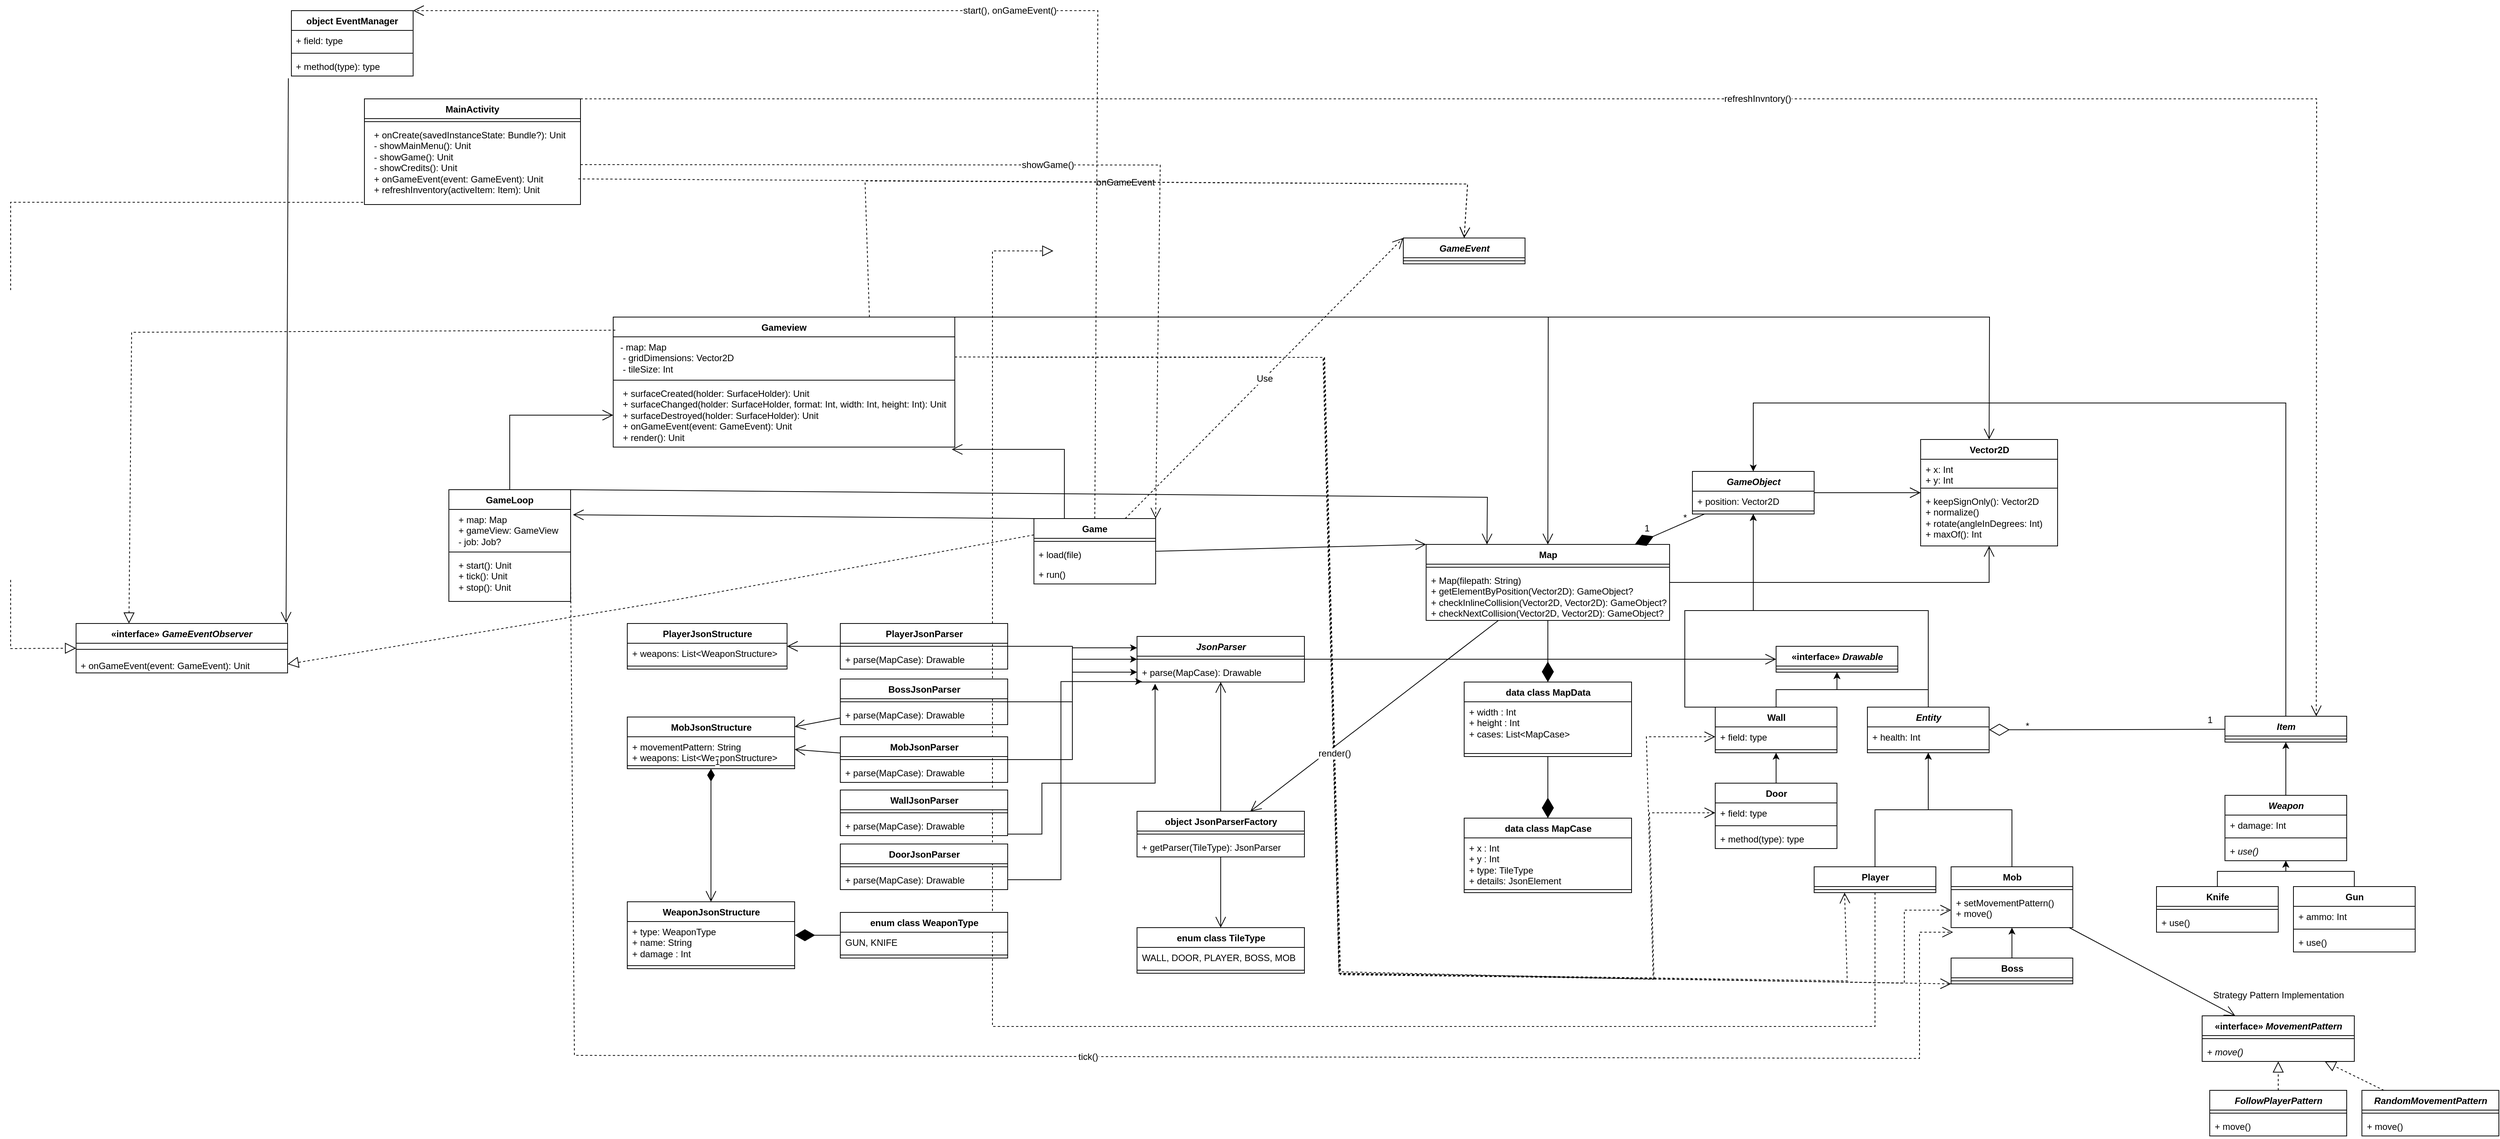 <mxfile version="26.2.13">
  <diagram name="Page-1" id="KWRqrJLE8olLCAl03Flf">
    <mxGraphModel dx="4460" dy="2578" grid="0" gridSize="10" guides="1" tooltips="1" connect="1" arrows="1" fold="1" page="0" pageScale="1" pageWidth="827" pageHeight="1169" math="0" shadow="0">
      <root>
        <mxCell id="0" />
        <mxCell id="1" parent="0" />
        <mxCell id="kSL2CXLgvnLuKP6OzrhX-1" value="&lt;i&gt;GameObject&lt;/i&gt;" style="swimlane;fontStyle=1;align=center;verticalAlign=top;childLayout=stackLayout;horizontal=1;startSize=26;horizontalStack=0;resizeParent=1;resizeParentMax=0;resizeLast=0;collapsible=1;marginBottom=0;whiteSpace=wrap;html=1;" vertex="1" parent="1">
          <mxGeometry x="-97.5" y="-410" width="160" height="56" as="geometry" />
        </mxCell>
        <mxCell id="kSL2CXLgvnLuKP6OzrhX-2" value="&lt;div&gt;+ position: Vector2D&lt;/div&gt;&lt;div&gt;&lt;br&gt;&lt;/div&gt;" style="text;strokeColor=none;fillColor=none;align=left;verticalAlign=top;spacingLeft=4;spacingRight=4;overflow=hidden;rotatable=0;points=[[0,0.5],[1,0.5]];portConstraint=eastwest;whiteSpace=wrap;html=1;" vertex="1" parent="kSL2CXLgvnLuKP6OzrhX-1">
          <mxGeometry y="26" width="160" height="22" as="geometry" />
        </mxCell>
        <mxCell id="kSL2CXLgvnLuKP6OzrhX-3" value="" style="line;strokeWidth=1;fillColor=none;align=left;verticalAlign=middle;spacingTop=-1;spacingLeft=3;spacingRight=3;rotatable=0;labelPosition=right;points=[];portConstraint=eastwest;strokeColor=inherit;" vertex="1" parent="kSL2CXLgvnLuKP6OzrhX-1">
          <mxGeometry y="48" width="160" height="8" as="geometry" />
        </mxCell>
        <mxCell id="kSL2CXLgvnLuKP6OzrhX-4" style="edgeStyle=orthogonalEdgeStyle;rounded=0;orthogonalLoop=1;jettySize=auto;html=1;exitX=0.5;exitY=0;exitDx=0;exitDy=0;" edge="1" parent="1" source="kSL2CXLgvnLuKP6OzrhX-6" target="kSL2CXLgvnLuKP6OzrhX-75">
          <mxGeometry relative="1" as="geometry" />
        </mxCell>
        <mxCell id="kSL2CXLgvnLuKP6OzrhX-5" style="edgeStyle=orthogonalEdgeStyle;rounded=0;orthogonalLoop=1;jettySize=auto;html=1;exitX=0.5;exitY=0;exitDx=0;exitDy=0;" edge="1" parent="1" source="kSL2CXLgvnLuKP6OzrhX-6" target="kSL2CXLgvnLuKP6OzrhX-1">
          <mxGeometry relative="1" as="geometry" />
        </mxCell>
        <mxCell id="kSL2CXLgvnLuKP6OzrhX-6" value="&lt;i&gt;Entity&lt;/i&gt;" style="swimlane;fontStyle=1;align=center;verticalAlign=top;childLayout=stackLayout;horizontal=1;startSize=26;horizontalStack=0;resizeParent=1;resizeParentMax=0;resizeLast=0;collapsible=1;marginBottom=0;whiteSpace=wrap;html=1;" vertex="1" parent="1">
          <mxGeometry x="132.5" y="-100" width="160" height="60" as="geometry" />
        </mxCell>
        <mxCell id="kSL2CXLgvnLuKP6OzrhX-7" value="+ health: Int" style="text;strokeColor=none;fillColor=none;align=left;verticalAlign=top;spacingLeft=4;spacingRight=4;overflow=hidden;rotatable=0;points=[[0,0.5],[1,0.5]];portConstraint=eastwest;whiteSpace=wrap;html=1;" vertex="1" parent="kSL2CXLgvnLuKP6OzrhX-6">
          <mxGeometry y="26" width="160" height="26" as="geometry" />
        </mxCell>
        <mxCell id="kSL2CXLgvnLuKP6OzrhX-8" value="" style="line;strokeWidth=1;fillColor=none;align=left;verticalAlign=middle;spacingTop=-1;spacingLeft=3;spacingRight=3;rotatable=0;labelPosition=right;points=[];portConstraint=eastwest;strokeColor=inherit;" vertex="1" parent="kSL2CXLgvnLuKP6OzrhX-6">
          <mxGeometry y="52" width="160" height="8" as="geometry" />
        </mxCell>
        <mxCell id="kSL2CXLgvnLuKP6OzrhX-9" style="edgeStyle=orthogonalEdgeStyle;rounded=0;orthogonalLoop=1;jettySize=auto;html=1;exitX=0.5;exitY=0;exitDx=0;exitDy=0;" edge="1" parent="1" source="kSL2CXLgvnLuKP6OzrhX-11" target="kSL2CXLgvnLuKP6OzrhX-75">
          <mxGeometry relative="1" as="geometry" />
        </mxCell>
        <mxCell id="kSL2CXLgvnLuKP6OzrhX-10" style="edgeStyle=orthogonalEdgeStyle;rounded=0;orthogonalLoop=1;jettySize=auto;html=1;exitX=0.5;exitY=0;exitDx=0;exitDy=0;" edge="1" parent="1" source="kSL2CXLgvnLuKP6OzrhX-11" target="kSL2CXLgvnLuKP6OzrhX-1">
          <mxGeometry relative="1" as="geometry">
            <Array as="points">
              <mxPoint x="-107.5" y="-100" />
              <mxPoint x="-107.5" y="-227" />
              <mxPoint x="-17.5" y="-227" />
            </Array>
          </mxGeometry>
        </mxCell>
        <mxCell id="kSL2CXLgvnLuKP6OzrhX-11" value="Wall" style="swimlane;fontStyle=1;align=center;verticalAlign=top;childLayout=stackLayout;horizontal=1;startSize=26;horizontalStack=0;resizeParent=1;resizeParentMax=0;resizeLast=0;collapsible=1;marginBottom=0;whiteSpace=wrap;html=1;" vertex="1" parent="1">
          <mxGeometry x="-67.5" y="-100" width="160" height="60" as="geometry" />
        </mxCell>
        <mxCell id="kSL2CXLgvnLuKP6OzrhX-12" value="+ field: type" style="text;strokeColor=none;fillColor=none;align=left;verticalAlign=top;spacingLeft=4;spacingRight=4;overflow=hidden;rotatable=0;points=[[0,0.5],[1,0.5]];portConstraint=eastwest;whiteSpace=wrap;html=1;" vertex="1" parent="kSL2CXLgvnLuKP6OzrhX-11">
          <mxGeometry y="26" width="160" height="26" as="geometry" />
        </mxCell>
        <mxCell id="kSL2CXLgvnLuKP6OzrhX-13" value="" style="line;strokeWidth=1;fillColor=none;align=left;verticalAlign=middle;spacingTop=-1;spacingLeft=3;spacingRight=3;rotatable=0;labelPosition=right;points=[];portConstraint=eastwest;strokeColor=inherit;" vertex="1" parent="kSL2CXLgvnLuKP6OzrhX-11">
          <mxGeometry y="52" width="160" height="8" as="geometry" />
        </mxCell>
        <mxCell id="kSL2CXLgvnLuKP6OzrhX-14" value="Map" style="swimlane;fontStyle=1;align=center;verticalAlign=top;childLayout=stackLayout;horizontal=1;startSize=26;horizontalStack=0;resizeParent=1;resizeParentMax=0;resizeLast=0;collapsible=1;marginBottom=0;whiteSpace=wrap;html=1;" vertex="1" parent="1">
          <mxGeometry x="-447.5" y="-314" width="320" height="100" as="geometry" />
        </mxCell>
        <mxCell id="kSL2CXLgvnLuKP6OzrhX-15" value="" style="line;strokeWidth=1;fillColor=none;align=left;verticalAlign=middle;spacingTop=-1;spacingLeft=3;spacingRight=3;rotatable=0;labelPosition=right;points=[];portConstraint=eastwest;strokeColor=inherit;" vertex="1" parent="kSL2CXLgvnLuKP6OzrhX-14">
          <mxGeometry y="26" width="320" height="8" as="geometry" />
        </mxCell>
        <mxCell id="kSL2CXLgvnLuKP6OzrhX-16" value="&lt;div&gt;+ Map(filepath: String)&lt;/div&gt;&lt;div&gt;+ getElementByPosition(Vector2D): GameObject?&lt;/div&gt;&lt;div&gt;+ checkInlineCollision(Vector2D, Vector2D): GameObject?&lt;/div&gt;&lt;div&gt;+ checkNextCollision(Vector2D, Vector2D): GameObject?&lt;/div&gt;" style="text;strokeColor=none;fillColor=none;align=left;verticalAlign=top;spacingLeft=4;spacingRight=4;overflow=hidden;rotatable=0;points=[[0,0.5],[1,0.5]];portConstraint=eastwest;whiteSpace=wrap;html=1;" vertex="1" parent="kSL2CXLgvnLuKP6OzrhX-14">
          <mxGeometry y="34" width="320" height="66" as="geometry" />
        </mxCell>
        <mxCell id="kSL2CXLgvnLuKP6OzrhX-17" style="edgeStyle=orthogonalEdgeStyle;rounded=0;orthogonalLoop=1;jettySize=auto;html=1;exitX=0.5;exitY=0;exitDx=0;exitDy=0;" edge="1" parent="1" source="kSL2CXLgvnLuKP6OzrhX-18" target="kSL2CXLgvnLuKP6OzrhX-1">
          <mxGeometry relative="1" as="geometry">
            <Array as="points">
              <mxPoint x="682.5" y="-500" />
              <mxPoint x="-17.5" y="-500" />
            </Array>
          </mxGeometry>
        </mxCell>
        <mxCell id="kSL2CXLgvnLuKP6OzrhX-18" value="&lt;i&gt;Item&lt;/i&gt;" style="swimlane;fontStyle=1;align=center;verticalAlign=top;childLayout=stackLayout;horizontal=1;startSize=26;horizontalStack=0;resizeParent=1;resizeParentMax=0;resizeLast=0;collapsible=1;marginBottom=0;whiteSpace=wrap;html=1;" vertex="1" parent="1">
          <mxGeometry x="602.5" y="-88" width="160" height="34" as="geometry" />
        </mxCell>
        <mxCell id="kSL2CXLgvnLuKP6OzrhX-19" value="" style="line;strokeWidth=1;fillColor=none;align=left;verticalAlign=middle;spacingTop=-1;spacingLeft=3;spacingRight=3;rotatable=0;labelPosition=right;points=[];portConstraint=eastwest;strokeColor=inherit;" vertex="1" parent="kSL2CXLgvnLuKP6OzrhX-18">
          <mxGeometry y="26" width="160" height="8" as="geometry" />
        </mxCell>
        <mxCell id="kSL2CXLgvnLuKP6OzrhX-20" style="edgeStyle=orthogonalEdgeStyle;rounded=0;orthogonalLoop=1;jettySize=auto;html=1;exitX=0.5;exitY=0;exitDx=0;exitDy=0;" edge="1" parent="1" source="kSL2CXLgvnLuKP6OzrhX-21" target="kSL2CXLgvnLuKP6OzrhX-18">
          <mxGeometry relative="1" as="geometry" />
        </mxCell>
        <mxCell id="kSL2CXLgvnLuKP6OzrhX-21" value="&lt;i&gt;Weapon&lt;/i&gt;" style="swimlane;fontStyle=1;align=center;verticalAlign=top;childLayout=stackLayout;horizontal=1;startSize=26;horizontalStack=0;resizeParent=1;resizeParentMax=0;resizeLast=0;collapsible=1;marginBottom=0;whiteSpace=wrap;html=1;" vertex="1" parent="1">
          <mxGeometry x="602.5" y="16" width="160" height="86" as="geometry" />
        </mxCell>
        <mxCell id="kSL2CXLgvnLuKP6OzrhX-22" value="+ damage: Int" style="text;strokeColor=none;fillColor=none;align=left;verticalAlign=top;spacingLeft=4;spacingRight=4;overflow=hidden;rotatable=0;points=[[0,0.5],[1,0.5]];portConstraint=eastwest;whiteSpace=wrap;html=1;" vertex="1" parent="kSL2CXLgvnLuKP6OzrhX-21">
          <mxGeometry y="26" width="160" height="26" as="geometry" />
        </mxCell>
        <mxCell id="kSL2CXLgvnLuKP6OzrhX-23" value="" style="line;strokeWidth=1;fillColor=none;align=left;verticalAlign=middle;spacingTop=-1;spacingLeft=3;spacingRight=3;rotatable=0;labelPosition=right;points=[];portConstraint=eastwest;strokeColor=inherit;" vertex="1" parent="kSL2CXLgvnLuKP6OzrhX-21">
          <mxGeometry y="52" width="160" height="8" as="geometry" />
        </mxCell>
        <mxCell id="kSL2CXLgvnLuKP6OzrhX-24" value="+ &lt;i&gt;use()&lt;/i&gt;" style="text;strokeColor=none;fillColor=none;align=left;verticalAlign=top;spacingLeft=4;spacingRight=4;overflow=hidden;rotatable=0;points=[[0,0.5],[1,0.5]];portConstraint=eastwest;whiteSpace=wrap;html=1;" vertex="1" parent="kSL2CXLgvnLuKP6OzrhX-21">
          <mxGeometry y="60" width="160" height="26" as="geometry" />
        </mxCell>
        <mxCell id="kSL2CXLgvnLuKP6OzrhX-28" style="edgeStyle=orthogonalEdgeStyle;rounded=0;orthogonalLoop=1;jettySize=auto;html=1;exitX=0.5;exitY=0;exitDx=0;exitDy=0;entryX=0.5;entryY=1;entryDx=0;entryDy=0;" edge="1" parent="1" source="kSL2CXLgvnLuKP6OzrhX-29" target="kSL2CXLgvnLuKP6OzrhX-6">
          <mxGeometry relative="1" as="geometry" />
        </mxCell>
        <mxCell id="kSL2CXLgvnLuKP6OzrhX-29" value="&lt;div&gt;Player&lt;/div&gt;" style="swimlane;fontStyle=1;align=center;verticalAlign=top;childLayout=stackLayout;horizontal=1;startSize=26;horizontalStack=0;resizeParent=1;resizeParentMax=0;resizeLast=0;collapsible=1;marginBottom=0;whiteSpace=wrap;html=1;" vertex="1" parent="1">
          <mxGeometry x="62.5" y="110" width="160" height="34" as="geometry" />
        </mxCell>
        <mxCell id="kSL2CXLgvnLuKP6OzrhX-30" value="" style="line;strokeWidth=1;fillColor=none;align=left;verticalAlign=middle;spacingTop=-1;spacingLeft=3;spacingRight=3;rotatable=0;labelPosition=right;points=[];portConstraint=eastwest;strokeColor=inherit;" vertex="1" parent="kSL2CXLgvnLuKP6OzrhX-29">
          <mxGeometry y="26" width="160" height="8" as="geometry" />
        </mxCell>
        <mxCell id="kSL2CXLgvnLuKP6OzrhX-31" style="edgeStyle=orthogonalEdgeStyle;rounded=0;orthogonalLoop=1;jettySize=auto;html=1;exitX=0.5;exitY=0;exitDx=0;exitDy=0;" edge="1" parent="1" source="kSL2CXLgvnLuKP6OzrhX-32" target="kSL2CXLgvnLuKP6OzrhX-6">
          <mxGeometry relative="1" as="geometry" />
        </mxCell>
        <mxCell id="kSL2CXLgvnLuKP6OzrhX-32" value="Mob" style="swimlane;fontStyle=1;align=center;verticalAlign=top;childLayout=stackLayout;horizontal=1;startSize=26;horizontalStack=0;resizeParent=1;resizeParentMax=0;resizeLast=0;collapsible=1;marginBottom=0;whiteSpace=wrap;html=1;" vertex="1" parent="1">
          <mxGeometry x="242.5" y="110" width="160" height="80" as="geometry" />
        </mxCell>
        <mxCell id="kSL2CXLgvnLuKP6OzrhX-33" value="" style="line;strokeWidth=1;fillColor=none;align=left;verticalAlign=middle;spacingTop=-1;spacingLeft=3;spacingRight=3;rotatable=0;labelPosition=right;points=[];portConstraint=eastwest;strokeColor=inherit;" vertex="1" parent="kSL2CXLgvnLuKP6OzrhX-32">
          <mxGeometry y="26" width="160" height="8" as="geometry" />
        </mxCell>
        <mxCell id="kSL2CXLgvnLuKP6OzrhX-34" value="&lt;div&gt;+ setMovementPattern()&lt;/div&gt;&lt;div&gt;+ move()&lt;/div&gt;" style="text;strokeColor=none;fillColor=none;align=left;verticalAlign=top;spacingLeft=4;spacingRight=4;overflow=hidden;rotatable=0;points=[[0,0.5],[1,0.5]];portConstraint=eastwest;whiteSpace=wrap;html=1;" vertex="1" parent="kSL2CXLgvnLuKP6OzrhX-32">
          <mxGeometry y="34" width="160" height="46" as="geometry" />
        </mxCell>
        <mxCell id="kSL2CXLgvnLuKP6OzrhX-36" style="edgeStyle=orthogonalEdgeStyle;rounded=0;orthogonalLoop=1;jettySize=auto;html=1;exitX=0.5;exitY=0;exitDx=0;exitDy=0;" edge="1" parent="1" source="kSL2CXLgvnLuKP6OzrhX-37" target="kSL2CXLgvnLuKP6OzrhX-11">
          <mxGeometry relative="1" as="geometry" />
        </mxCell>
        <mxCell id="kSL2CXLgvnLuKP6OzrhX-37" value="Door" style="swimlane;fontStyle=1;align=center;verticalAlign=top;childLayout=stackLayout;horizontal=1;startSize=26;horizontalStack=0;resizeParent=1;resizeParentMax=0;resizeLast=0;collapsible=1;marginBottom=0;whiteSpace=wrap;html=1;" vertex="1" parent="1">
          <mxGeometry x="-67.5" width="160" height="86" as="geometry" />
        </mxCell>
        <mxCell id="kSL2CXLgvnLuKP6OzrhX-38" value="+ field: type" style="text;strokeColor=none;fillColor=none;align=left;verticalAlign=top;spacingLeft=4;spacingRight=4;overflow=hidden;rotatable=0;points=[[0,0.5],[1,0.5]];portConstraint=eastwest;whiteSpace=wrap;html=1;" vertex="1" parent="kSL2CXLgvnLuKP6OzrhX-37">
          <mxGeometry y="26" width="160" height="26" as="geometry" />
        </mxCell>
        <mxCell id="kSL2CXLgvnLuKP6OzrhX-39" value="" style="line;strokeWidth=1;fillColor=none;align=left;verticalAlign=middle;spacingTop=-1;spacingLeft=3;spacingRight=3;rotatable=0;labelPosition=right;points=[];portConstraint=eastwest;strokeColor=inherit;" vertex="1" parent="kSL2CXLgvnLuKP6OzrhX-37">
          <mxGeometry y="52" width="160" height="8" as="geometry" />
        </mxCell>
        <mxCell id="kSL2CXLgvnLuKP6OzrhX-40" value="+ method(type): type" style="text;strokeColor=none;fillColor=none;align=left;verticalAlign=top;spacingLeft=4;spacingRight=4;overflow=hidden;rotatable=0;points=[[0,0.5],[1,0.5]];portConstraint=eastwest;whiteSpace=wrap;html=1;" vertex="1" parent="kSL2CXLgvnLuKP6OzrhX-37">
          <mxGeometry y="60" width="160" height="26" as="geometry" />
        </mxCell>
        <mxCell id="kSL2CXLgvnLuKP6OzrhX-41" style="edgeStyle=orthogonalEdgeStyle;rounded=0;orthogonalLoop=1;jettySize=auto;html=1;exitX=0.5;exitY=0;exitDx=0;exitDy=0;" edge="1" parent="1" source="kSL2CXLgvnLuKP6OzrhX-42" target="kSL2CXLgvnLuKP6OzrhX-32">
          <mxGeometry relative="1" as="geometry" />
        </mxCell>
        <mxCell id="kSL2CXLgvnLuKP6OzrhX-42" value="Boss" style="swimlane;fontStyle=1;align=center;verticalAlign=top;childLayout=stackLayout;horizontal=1;startSize=26;horizontalStack=0;resizeParent=1;resizeParentMax=0;resizeLast=0;collapsible=1;marginBottom=0;whiteSpace=wrap;html=1;" vertex="1" parent="1">
          <mxGeometry x="242.5" y="230" width="160" height="34" as="geometry" />
        </mxCell>
        <mxCell id="kSL2CXLgvnLuKP6OzrhX-43" value="" style="line;strokeWidth=1;fillColor=none;align=left;verticalAlign=middle;spacingTop=-1;spacingLeft=3;spacingRight=3;rotatable=0;labelPosition=right;points=[];portConstraint=eastwest;strokeColor=inherit;" vertex="1" parent="kSL2CXLgvnLuKP6OzrhX-42">
          <mxGeometry y="26" width="160" height="8" as="geometry" />
        </mxCell>
        <mxCell id="kSL2CXLgvnLuKP6OzrhX-44" style="edgeStyle=orthogonalEdgeStyle;rounded=0;orthogonalLoop=1;jettySize=auto;html=1;exitX=0.5;exitY=0;exitDx=0;exitDy=0;" edge="1" parent="1" source="kSL2CXLgvnLuKP6OzrhX-45" target="kSL2CXLgvnLuKP6OzrhX-21">
          <mxGeometry relative="1" as="geometry" />
        </mxCell>
        <mxCell id="kSL2CXLgvnLuKP6OzrhX-45" value="Knife" style="swimlane;fontStyle=1;align=center;verticalAlign=top;childLayout=stackLayout;horizontal=1;startSize=26;horizontalStack=0;resizeParent=1;resizeParentMax=0;resizeLast=0;collapsible=1;marginBottom=0;whiteSpace=wrap;html=1;" vertex="1" parent="1">
          <mxGeometry x="512.5" y="136" width="160" height="60" as="geometry" />
        </mxCell>
        <mxCell id="kSL2CXLgvnLuKP6OzrhX-46" value="" style="line;strokeWidth=1;fillColor=none;align=left;verticalAlign=middle;spacingTop=-1;spacingLeft=3;spacingRight=3;rotatable=0;labelPosition=right;points=[];portConstraint=eastwest;strokeColor=inherit;" vertex="1" parent="kSL2CXLgvnLuKP6OzrhX-45">
          <mxGeometry y="26" width="160" height="8" as="geometry" />
        </mxCell>
        <mxCell id="kSL2CXLgvnLuKP6OzrhX-47" value="+ use()" style="text;strokeColor=none;fillColor=none;align=left;verticalAlign=top;spacingLeft=4;spacingRight=4;overflow=hidden;rotatable=0;points=[[0,0.5],[1,0.5]];portConstraint=eastwest;whiteSpace=wrap;html=1;" vertex="1" parent="kSL2CXLgvnLuKP6OzrhX-45">
          <mxGeometry y="34" width="160" height="26" as="geometry" />
        </mxCell>
        <mxCell id="kSL2CXLgvnLuKP6OzrhX-48" style="edgeStyle=orthogonalEdgeStyle;rounded=0;orthogonalLoop=1;jettySize=auto;html=1;exitX=0.5;exitY=0;exitDx=0;exitDy=0;" edge="1" parent="1" source="kSL2CXLgvnLuKP6OzrhX-49" target="kSL2CXLgvnLuKP6OzrhX-21">
          <mxGeometry relative="1" as="geometry" />
        </mxCell>
        <mxCell id="kSL2CXLgvnLuKP6OzrhX-49" value="Gun" style="swimlane;fontStyle=1;align=center;verticalAlign=top;childLayout=stackLayout;horizontal=1;startSize=26;horizontalStack=0;resizeParent=1;resizeParentMax=0;resizeLast=0;collapsible=1;marginBottom=0;whiteSpace=wrap;html=1;" vertex="1" parent="1">
          <mxGeometry x="692.5" y="136" width="160" height="86" as="geometry" />
        </mxCell>
        <mxCell id="kSL2CXLgvnLuKP6OzrhX-50" value="+ ammo: Int" style="text;strokeColor=none;fillColor=none;align=left;verticalAlign=top;spacingLeft=4;spacingRight=4;overflow=hidden;rotatable=0;points=[[0,0.5],[1,0.5]];portConstraint=eastwest;whiteSpace=wrap;html=1;" vertex="1" parent="kSL2CXLgvnLuKP6OzrhX-49">
          <mxGeometry y="26" width="160" height="26" as="geometry" />
        </mxCell>
        <mxCell id="kSL2CXLgvnLuKP6OzrhX-51" value="" style="line;strokeWidth=1;fillColor=none;align=left;verticalAlign=middle;spacingTop=-1;spacingLeft=3;spacingRight=3;rotatable=0;labelPosition=right;points=[];portConstraint=eastwest;strokeColor=inherit;" vertex="1" parent="kSL2CXLgvnLuKP6OzrhX-49">
          <mxGeometry y="52" width="160" height="8" as="geometry" />
        </mxCell>
        <mxCell id="kSL2CXLgvnLuKP6OzrhX-52" value="+ use()" style="text;strokeColor=none;fillColor=none;align=left;verticalAlign=top;spacingLeft=4;spacingRight=4;overflow=hidden;rotatable=0;points=[[0,0.5],[1,0.5]];portConstraint=eastwest;whiteSpace=wrap;html=1;" vertex="1" parent="kSL2CXLgvnLuKP6OzrhX-49">
          <mxGeometry y="60" width="160" height="26" as="geometry" />
        </mxCell>
        <mxCell id="kSL2CXLgvnLuKP6OzrhX-53" value="Game" style="swimlane;fontStyle=1;align=center;verticalAlign=top;childLayout=stackLayout;horizontal=1;startSize=26;horizontalStack=0;resizeParent=1;resizeParentMax=0;resizeLast=0;collapsible=1;marginBottom=0;whiteSpace=wrap;html=1;" vertex="1" parent="1">
          <mxGeometry x="-963" y="-348" width="160" height="86" as="geometry" />
        </mxCell>
        <mxCell id="kSL2CXLgvnLuKP6OzrhX-54" value="" style="line;strokeWidth=1;fillColor=none;align=left;verticalAlign=middle;spacingTop=-1;spacingLeft=3;spacingRight=3;rotatable=0;labelPosition=right;points=[];portConstraint=eastwest;strokeColor=inherit;" vertex="1" parent="kSL2CXLgvnLuKP6OzrhX-53">
          <mxGeometry y="26" width="160" height="8" as="geometry" />
        </mxCell>
        <mxCell id="kSL2CXLgvnLuKP6OzrhX-55" value="+ load(file)" style="text;strokeColor=none;fillColor=none;align=left;verticalAlign=top;spacingLeft=4;spacingRight=4;overflow=hidden;rotatable=0;points=[[0,0.5],[1,0.5]];portConstraint=eastwest;whiteSpace=wrap;html=1;" vertex="1" parent="kSL2CXLgvnLuKP6OzrhX-53">
          <mxGeometry y="34" width="160" height="26" as="geometry" />
        </mxCell>
        <mxCell id="kSL2CXLgvnLuKP6OzrhX-56" value="+ run()" style="text;strokeColor=none;fillColor=none;align=left;verticalAlign=top;spacingLeft=4;spacingRight=4;overflow=hidden;rotatable=0;points=[[0,0.5],[1,0.5]];portConstraint=eastwest;whiteSpace=wrap;html=1;" vertex="1" parent="kSL2CXLgvnLuKP6OzrhX-53">
          <mxGeometry y="60" width="160" height="26" as="geometry" />
        </mxCell>
        <mxCell id="kSL2CXLgvnLuKP6OzrhX-68" value="" style="endArrow=diamondThin;endFill=1;endSize=24;html=1;rounded=0;" edge="1" parent="1" source="kSL2CXLgvnLuKP6OzrhX-1" target="kSL2CXLgvnLuKP6OzrhX-14">
          <mxGeometry width="160" relative="1" as="geometry">
            <mxPoint x="-177.5" y="-277.2" as="sourcePoint" />
            <mxPoint x="-17.5" y="-277.2" as="targetPoint" />
          </mxGeometry>
        </mxCell>
        <mxCell id="kSL2CXLgvnLuKP6OzrhX-69" value="1" style="text;html=1;align=center;verticalAlign=middle;whiteSpace=wrap;rounded=0;" vertex="1" parent="1">
          <mxGeometry x="-167.5" y="-340" width="20" height="10" as="geometry" />
        </mxCell>
        <mxCell id="kSL2CXLgvnLuKP6OzrhX-70" value="*" style="text;html=1;align=center;verticalAlign=middle;whiteSpace=wrap;rounded=0;" vertex="1" parent="1">
          <mxGeometry x="-117.5" y="-354" width="20" height="10" as="geometry" />
        </mxCell>
        <mxCell id="kSL2CXLgvnLuKP6OzrhX-72" value="" style="endArrow=diamondThin;endFill=0;endSize=24;html=1;rounded=0;" edge="1" parent="1" source="kSL2CXLgvnLuKP6OzrhX-18" target="kSL2CXLgvnLuKP6OzrhX-6">
          <mxGeometry width="160" relative="1" as="geometry">
            <mxPoint x="607.5" y="-96.69" as="sourcePoint" />
            <mxPoint x="492.5" y="-42.758" as="targetPoint" />
          </mxGeometry>
        </mxCell>
        <mxCell id="kSL2CXLgvnLuKP6OzrhX-73" value="1" style="text;html=1;align=center;verticalAlign=middle;whiteSpace=wrap;rounded=0;" vertex="1" parent="1">
          <mxGeometry x="572.5" y="-88" width="20" height="10" as="geometry" />
        </mxCell>
        <mxCell id="kSL2CXLgvnLuKP6OzrhX-74" value="*" style="text;html=1;align=center;verticalAlign=middle;whiteSpace=wrap;rounded=0;" vertex="1" parent="1">
          <mxGeometry x="332.5" y="-80" width="20" height="10" as="geometry" />
        </mxCell>
        <mxCell id="kSL2CXLgvnLuKP6OzrhX-75" value="«interface»&lt;i&gt; Drawable&lt;/i&gt;" style="swimlane;fontStyle=1;align=center;verticalAlign=top;childLayout=stackLayout;horizontal=1;startSize=26;horizontalStack=0;resizeParent=1;resizeParentMax=0;resizeLast=0;collapsible=1;marginBottom=0;whiteSpace=wrap;html=1;" vertex="1" parent="1">
          <mxGeometry x="12.5" y="-180" width="160" height="34" as="geometry" />
        </mxCell>
        <mxCell id="kSL2CXLgvnLuKP6OzrhX-76" value="" style="line;strokeWidth=1;fillColor=none;align=left;verticalAlign=middle;spacingTop=-1;spacingLeft=3;spacingRight=3;rotatable=0;labelPosition=right;points=[];portConstraint=eastwest;strokeColor=inherit;" vertex="1" parent="kSL2CXLgvnLuKP6OzrhX-75">
          <mxGeometry y="26" width="160" height="8" as="geometry" />
        </mxCell>
        <mxCell id="kSL2CXLgvnLuKP6OzrhX-77" value="Vector2D" style="swimlane;fontStyle=1;align=center;verticalAlign=top;childLayout=stackLayout;horizontal=1;startSize=26;horizontalStack=0;resizeParent=1;resizeParentMax=0;resizeLast=0;collapsible=1;marginBottom=0;whiteSpace=wrap;html=1;" vertex="1" parent="1">
          <mxGeometry x="202.5" y="-452" width="180" height="140" as="geometry" />
        </mxCell>
        <mxCell id="kSL2CXLgvnLuKP6OzrhX-78" value="&lt;div&gt;+ x: Int&lt;/div&gt;&lt;div&gt;+ y: Int&lt;/div&gt;" style="text;strokeColor=none;fillColor=none;align=left;verticalAlign=top;spacingLeft=4;spacingRight=4;overflow=hidden;rotatable=0;points=[[0,0.5],[1,0.5]];portConstraint=eastwest;whiteSpace=wrap;html=1;" vertex="1" parent="kSL2CXLgvnLuKP6OzrhX-77">
          <mxGeometry y="26" width="180" height="34" as="geometry" />
        </mxCell>
        <mxCell id="kSL2CXLgvnLuKP6OzrhX-79" value="" style="line;strokeWidth=1;fillColor=none;align=left;verticalAlign=middle;spacingTop=-1;spacingLeft=3;spacingRight=3;rotatable=0;labelPosition=right;points=[];portConstraint=eastwest;strokeColor=inherit;" vertex="1" parent="kSL2CXLgvnLuKP6OzrhX-77">
          <mxGeometry y="60" width="180" height="8" as="geometry" />
        </mxCell>
        <mxCell id="kSL2CXLgvnLuKP6OzrhX-80" value="&lt;div&gt;+ keepSignOnly(): Vector2D&lt;/div&gt;&lt;div&gt;+ normalize()&lt;/div&gt;&lt;div&gt;+ rotate(angleInDegrees: Int)&lt;/div&gt;&lt;div&gt;+ maxOf(): Int&lt;/div&gt;" style="text;strokeColor=none;fillColor=none;align=left;verticalAlign=top;spacingLeft=4;spacingRight=4;overflow=hidden;rotatable=0;points=[[0,0.5],[1,0.5]];portConstraint=eastwest;whiteSpace=wrap;html=1;" vertex="1" parent="kSL2CXLgvnLuKP6OzrhX-77">
          <mxGeometry y="68" width="180" height="72" as="geometry" />
        </mxCell>
        <mxCell id="kSL2CXLgvnLuKP6OzrhX-81" value="" style="endArrow=open;endFill=1;endSize=12;html=1;rounded=0;" edge="1" parent="1" source="kSL2CXLgvnLuKP6OzrhX-1" target="kSL2CXLgvnLuKP6OzrhX-77">
          <mxGeometry width="160" relative="1" as="geometry">
            <mxPoint x="62.5" y="-480" as="sourcePoint" />
            <mxPoint x="222.5" y="-480" as="targetPoint" />
          </mxGeometry>
        </mxCell>
        <mxCell id="kSL2CXLgvnLuKP6OzrhX-82" value="" style="endArrow=open;endFill=1;endSize=12;html=1;rounded=0;" edge="1" parent="1" source="kSL2CXLgvnLuKP6OzrhX-14" target="kSL2CXLgvnLuKP6OzrhX-77">
          <mxGeometry width="160" relative="1" as="geometry">
            <mxPoint x="-282.5" y="-452.858" as="sourcePoint" />
            <mxPoint x="178.58" y="-480.0" as="targetPoint" />
            <Array as="points">
              <mxPoint x="102.5" y="-264" />
              <mxPoint x="292.5" y="-264" />
            </Array>
          </mxGeometry>
        </mxCell>
        <mxCell id="kSL2CXLgvnLuKP6OzrhX-83" value="«interface»&lt;i&gt; MovementPattern&lt;/i&gt;" style="swimlane;fontStyle=1;align=center;verticalAlign=top;childLayout=stackLayout;horizontal=1;startSize=26;horizontalStack=0;resizeParent=1;resizeParentMax=0;resizeLast=0;collapsible=1;marginBottom=0;whiteSpace=wrap;html=1;" vertex="1" parent="1">
          <mxGeometry x="572.5" y="306" width="200" height="60" as="geometry" />
        </mxCell>
        <mxCell id="kSL2CXLgvnLuKP6OzrhX-84" value="" style="line;strokeWidth=1;fillColor=none;align=left;verticalAlign=middle;spacingTop=-1;spacingLeft=3;spacingRight=3;rotatable=0;labelPosition=right;points=[];portConstraint=eastwest;strokeColor=inherit;" vertex="1" parent="kSL2CXLgvnLuKP6OzrhX-83">
          <mxGeometry y="26" width="200" height="8" as="geometry" />
        </mxCell>
        <mxCell id="kSL2CXLgvnLuKP6OzrhX-85" value="+ &lt;i&gt;move()&lt;/i&gt;" style="text;strokeColor=none;fillColor=none;align=left;verticalAlign=top;spacingLeft=4;spacingRight=4;overflow=hidden;rotatable=0;points=[[0,0.5],[1,0.5]];portConstraint=eastwest;whiteSpace=wrap;html=1;" vertex="1" parent="kSL2CXLgvnLuKP6OzrhX-83">
          <mxGeometry y="34" width="200" height="26" as="geometry" />
        </mxCell>
        <mxCell id="kSL2CXLgvnLuKP6OzrhX-86" value="&lt;i&gt;RandomMovementPattern&lt;/i&gt;" style="swimlane;fontStyle=1;align=center;verticalAlign=top;childLayout=stackLayout;horizontal=1;startSize=26;horizontalStack=0;resizeParent=1;resizeParentMax=0;resizeLast=0;collapsible=1;marginBottom=0;whiteSpace=wrap;html=1;" vertex="1" parent="1">
          <mxGeometry x="782.5" y="404" width="180" height="60" as="geometry" />
        </mxCell>
        <mxCell id="kSL2CXLgvnLuKP6OzrhX-87" value="" style="line;strokeWidth=1;fillColor=none;align=left;verticalAlign=middle;spacingTop=-1;spacingLeft=3;spacingRight=3;rotatable=0;labelPosition=right;points=[];portConstraint=eastwest;strokeColor=inherit;" vertex="1" parent="kSL2CXLgvnLuKP6OzrhX-86">
          <mxGeometry y="26" width="180" height="8" as="geometry" />
        </mxCell>
        <mxCell id="kSL2CXLgvnLuKP6OzrhX-88" value="+ move()" style="text;strokeColor=none;fillColor=none;align=left;verticalAlign=top;spacingLeft=4;spacingRight=4;overflow=hidden;rotatable=0;points=[[0,0.5],[1,0.5]];portConstraint=eastwest;whiteSpace=wrap;html=1;" vertex="1" parent="kSL2CXLgvnLuKP6OzrhX-86">
          <mxGeometry y="34" width="180" height="26" as="geometry" />
        </mxCell>
        <mxCell id="kSL2CXLgvnLuKP6OzrhX-89" value="&lt;i&gt;FollowPlayerPattern&lt;/i&gt;" style="swimlane;fontStyle=1;align=center;verticalAlign=top;childLayout=stackLayout;horizontal=1;startSize=26;horizontalStack=0;resizeParent=1;resizeParentMax=0;resizeLast=0;collapsible=1;marginBottom=0;whiteSpace=wrap;html=1;" vertex="1" parent="1">
          <mxGeometry x="582.5" y="404" width="180" height="60" as="geometry" />
        </mxCell>
        <mxCell id="kSL2CXLgvnLuKP6OzrhX-90" value="" style="line;strokeWidth=1;fillColor=none;align=left;verticalAlign=middle;spacingTop=-1;spacingLeft=3;spacingRight=3;rotatable=0;labelPosition=right;points=[];portConstraint=eastwest;strokeColor=inherit;" vertex="1" parent="kSL2CXLgvnLuKP6OzrhX-89">
          <mxGeometry y="26" width="180" height="8" as="geometry" />
        </mxCell>
        <mxCell id="kSL2CXLgvnLuKP6OzrhX-91" value="+ move()" style="text;strokeColor=none;fillColor=none;align=left;verticalAlign=top;spacingLeft=4;spacingRight=4;overflow=hidden;rotatable=0;points=[[0,0.5],[1,0.5]];portConstraint=eastwest;whiteSpace=wrap;html=1;" vertex="1" parent="kSL2CXLgvnLuKP6OzrhX-89">
          <mxGeometry y="34" width="180" height="26" as="geometry" />
        </mxCell>
        <mxCell id="kSL2CXLgvnLuKP6OzrhX-96" value="" style="endArrow=block;dashed=1;endFill=0;endSize=12;html=1;rounded=0;" edge="1" parent="1" source="kSL2CXLgvnLuKP6OzrhX-89" target="kSL2CXLgvnLuKP6OzrhX-83">
          <mxGeometry width="160" relative="1" as="geometry">
            <mxPoint x="312.5" y="196" as="sourcePoint" />
            <mxPoint x="472.5" y="196" as="targetPoint" />
          </mxGeometry>
        </mxCell>
        <mxCell id="kSL2CXLgvnLuKP6OzrhX-97" value="" style="endArrow=block;dashed=1;endFill=0;endSize=12;html=1;rounded=0;" edge="1" parent="1" source="kSL2CXLgvnLuKP6OzrhX-86" target="kSL2CXLgvnLuKP6OzrhX-83">
          <mxGeometry width="160" relative="1" as="geometry">
            <mxPoint x="312.5" y="196" as="sourcePoint" />
            <mxPoint x="472.5" y="196" as="targetPoint" />
          </mxGeometry>
        </mxCell>
        <mxCell id="kSL2CXLgvnLuKP6OzrhX-98" value="" style="endArrow=open;endFill=1;endSize=12;html=1;rounded=0;" edge="1" parent="1" source="kSL2CXLgvnLuKP6OzrhX-32" target="kSL2CXLgvnLuKP6OzrhX-83">
          <mxGeometry width="160" relative="1" as="geometry">
            <mxPoint x="442.5" y="120" as="sourcePoint" />
            <mxPoint x="492.5" y="10" as="targetPoint" />
          </mxGeometry>
        </mxCell>
        <mxCell id="kSL2CXLgvnLuKP6OzrhX-99" value="Strategy Pattern Implementation" style="text;html=1;align=center;verticalAlign=middle;whiteSpace=wrap;rounded=0;" vertex="1" parent="1">
          <mxGeometry x="572.5" y="264" width="200" height="30" as="geometry" />
        </mxCell>
        <mxCell id="kSL2CXLgvnLuKP6OzrhX-106" value="&lt;i&gt;GameEvent&lt;/i&gt;" style="swimlane;fontStyle=1;align=center;verticalAlign=top;childLayout=stackLayout;horizontal=1;startSize=26;horizontalStack=0;resizeParent=1;resizeParentMax=0;resizeLast=0;collapsible=1;marginBottom=0;whiteSpace=wrap;html=1;" vertex="1" parent="1">
          <mxGeometry x="-477.5" y="-717" width="160" height="34" as="geometry" />
        </mxCell>
        <mxCell id="kSL2CXLgvnLuKP6OzrhX-107" value="" style="line;strokeWidth=1;fillColor=none;align=left;verticalAlign=middle;spacingTop=-1;spacingLeft=3;spacingRight=3;rotatable=0;labelPosition=right;points=[];portConstraint=eastwest;strokeColor=inherit;" vertex="1" parent="kSL2CXLgvnLuKP6OzrhX-106">
          <mxGeometry y="26" width="160" height="8" as="geometry" />
        </mxCell>
        <mxCell id="kSL2CXLgvnLuKP6OzrhX-109" value="" style="endArrow=block;dashed=1;endFill=0;endSize=12;html=1;rounded=0;entryX=1;entryY=0.5;entryDx=0;entryDy=0;exitX=0;exitY=0.25;exitDx=0;exitDy=0;" edge="1" parent="1" source="kSL2CXLgvnLuKP6OzrhX-53" target="kSL2CXLgvnLuKP6OzrhX-210">
          <mxGeometry width="160" relative="1" as="geometry">
            <mxPoint x="-909" y="-299" as="sourcePoint" />
            <mxPoint x="-817.5" y="-670" as="targetPoint" />
            <Array as="points">
              <mxPoint x="-1435" y="-241" />
            </Array>
          </mxGeometry>
        </mxCell>
        <mxCell id="kSL2CXLgvnLuKP6OzrhX-110" value="" style="endArrow=block;dashed=1;endFill=0;endSize=12;html=1;rounded=0;" edge="1" parent="1" source="kSL2CXLgvnLuKP6OzrhX-29">
          <mxGeometry width="160" relative="1" as="geometry">
            <mxPoint x="-97.5" y="264" as="sourcePoint" />
            <mxPoint x="-937.5" y="-700" as="targetPoint" />
            <Array as="points">
              <mxPoint x="142.5" y="320" />
              <mxPoint x="-937.5" y="320" />
              <mxPoint x="-1017.5" y="320" />
              <mxPoint x="-1017.5" y="-200" />
              <mxPoint x="-1017.5" y="-520" />
              <mxPoint x="-1017.5" y="-700" />
            </Array>
          </mxGeometry>
        </mxCell>
        <mxCell id="kSL2CXLgvnLuKP6OzrhX-120" value="object JsonParserFactory" style="swimlane;fontStyle=1;align=center;verticalAlign=top;childLayout=stackLayout;horizontal=1;startSize=26;horizontalStack=0;resizeParent=1;resizeParentMax=0;resizeLast=0;collapsible=1;marginBottom=0;whiteSpace=wrap;html=1;" vertex="1" parent="1">
          <mxGeometry x="-827.5" y="37" width="220" height="60" as="geometry" />
        </mxCell>
        <mxCell id="kSL2CXLgvnLuKP6OzrhX-121" value="" style="line;strokeWidth=1;fillColor=none;align=left;verticalAlign=middle;spacingTop=-1;spacingLeft=3;spacingRight=3;rotatable=0;labelPosition=right;points=[];portConstraint=eastwest;strokeColor=inherit;" vertex="1" parent="kSL2CXLgvnLuKP6OzrhX-120">
          <mxGeometry y="26" width="220" height="8" as="geometry" />
        </mxCell>
        <mxCell id="kSL2CXLgvnLuKP6OzrhX-122" value="+ getParser(TileType): JsonParser" style="text;strokeColor=none;fillColor=none;align=left;verticalAlign=top;spacingLeft=4;spacingRight=4;overflow=hidden;rotatable=0;points=[[0,0.5],[1,0.5]];portConstraint=eastwest;whiteSpace=wrap;html=1;" vertex="1" parent="kSL2CXLgvnLuKP6OzrhX-120">
          <mxGeometry y="34" width="220" height="26" as="geometry" />
        </mxCell>
        <mxCell id="kSL2CXLgvnLuKP6OzrhX-123" value="&lt;i&gt;JsonParser&lt;/i&gt;" style="swimlane;fontStyle=1;align=center;verticalAlign=top;childLayout=stackLayout;horizontal=1;startSize=26;horizontalStack=0;resizeParent=1;resizeParentMax=0;resizeLast=0;collapsible=1;marginBottom=0;whiteSpace=wrap;html=1;" vertex="1" parent="1">
          <mxGeometry x="-827.5" y="-193" width="220" height="60" as="geometry" />
        </mxCell>
        <mxCell id="kSL2CXLgvnLuKP6OzrhX-124" value="" style="line;strokeWidth=1;fillColor=none;align=left;verticalAlign=middle;spacingTop=-1;spacingLeft=3;spacingRight=3;rotatable=0;labelPosition=right;points=[];portConstraint=eastwest;strokeColor=inherit;" vertex="1" parent="kSL2CXLgvnLuKP6OzrhX-123">
          <mxGeometry y="26" width="220" height="8" as="geometry" />
        </mxCell>
        <mxCell id="kSL2CXLgvnLuKP6OzrhX-125" value="+ parse(MapCase): Drawable" style="text;strokeColor=none;fillColor=none;align=left;verticalAlign=top;spacingLeft=4;spacingRight=4;overflow=hidden;rotatable=0;points=[[0,0.5],[1,0.5]];portConstraint=eastwest;whiteSpace=wrap;html=1;" vertex="1" parent="kSL2CXLgvnLuKP6OzrhX-123">
          <mxGeometry y="34" width="220" height="26" as="geometry" />
        </mxCell>
        <mxCell id="kSL2CXLgvnLuKP6OzrhX-126" value="" style="endArrow=open;endFill=1;endSize=12;html=1;rounded=0;" edge="1" parent="1" source="kSL2CXLgvnLuKP6OzrhX-123" target="kSL2CXLgvnLuKP6OzrhX-75">
          <mxGeometry width="160" relative="1" as="geometry">
            <mxPoint x="-432.5" y="-146" as="sourcePoint" />
            <mxPoint x="-272.5" y="-146" as="targetPoint" />
          </mxGeometry>
        </mxCell>
        <mxCell id="kSL2CXLgvnLuKP6OzrhX-127" value="" style="endArrow=open;endFill=1;endSize=12;html=1;rounded=0;" edge="1" parent="1" source="kSL2CXLgvnLuKP6OzrhX-120" target="kSL2CXLgvnLuKP6OzrhX-123">
          <mxGeometry width="160" relative="1" as="geometry">
            <mxPoint x="-597.5" y="-46" as="sourcePoint" />
            <mxPoint x="-437.5" y="-46" as="targetPoint" />
          </mxGeometry>
        </mxCell>
        <mxCell id="kSL2CXLgvnLuKP6OzrhX-128" value="enum class TileType" style="swimlane;fontStyle=1;align=center;verticalAlign=top;childLayout=stackLayout;horizontal=1;startSize=26;horizontalStack=0;resizeParent=1;resizeParentMax=0;resizeLast=0;collapsible=1;marginBottom=0;whiteSpace=wrap;html=1;" vertex="1" parent="1">
          <mxGeometry x="-827.5" y="190" width="220" height="60" as="geometry" />
        </mxCell>
        <mxCell id="kSL2CXLgvnLuKP6OzrhX-129" value="WALL, DOOR, PLAYER, BOSS, MOB" style="text;strokeColor=none;fillColor=none;align=left;verticalAlign=top;spacingLeft=4;spacingRight=4;overflow=hidden;rotatable=0;points=[[0,0.5],[1,0.5]];portConstraint=eastwest;whiteSpace=wrap;html=1;" vertex="1" parent="kSL2CXLgvnLuKP6OzrhX-128">
          <mxGeometry y="26" width="220" height="26" as="geometry" />
        </mxCell>
        <mxCell id="kSL2CXLgvnLuKP6OzrhX-130" value="" style="line;strokeWidth=1;fillColor=none;align=left;verticalAlign=middle;spacingTop=-1;spacingLeft=3;spacingRight=3;rotatable=0;labelPosition=right;points=[];portConstraint=eastwest;strokeColor=inherit;" vertex="1" parent="kSL2CXLgvnLuKP6OzrhX-128">
          <mxGeometry y="52" width="220" height="8" as="geometry" />
        </mxCell>
        <mxCell id="kSL2CXLgvnLuKP6OzrhX-131" value="" style="endArrow=open;endFill=1;endSize=12;html=1;rounded=0;" edge="1" parent="1" source="kSL2CXLgvnLuKP6OzrhX-120" target="kSL2CXLgvnLuKP6OzrhX-128">
          <mxGeometry width="160" relative="1" as="geometry">
            <mxPoint x="-437.5" y="164.5" as="sourcePoint" />
            <mxPoint x="-373.5" y="21.5" as="targetPoint" />
          </mxGeometry>
        </mxCell>
        <mxCell id="kSL2CXLgvnLuKP6OzrhX-132" value="data class MapCase" style="swimlane;fontStyle=1;align=center;verticalAlign=top;childLayout=stackLayout;horizontal=1;startSize=26;horizontalStack=0;resizeParent=1;resizeParentMax=0;resizeLast=0;collapsible=1;marginBottom=0;whiteSpace=wrap;html=1;" vertex="1" parent="1">
          <mxGeometry x="-397.5" y="46" width="220" height="98" as="geometry" />
        </mxCell>
        <mxCell id="kSL2CXLgvnLuKP6OzrhX-133" value="&lt;div&gt;+ x : Int&lt;/div&gt;&lt;div&gt;+ y : Int&lt;/div&gt;&lt;div&gt;+ type: TileType&lt;/div&gt;&lt;div&gt;+ details: JsonElement&lt;/div&gt;" style="text;strokeColor=none;fillColor=none;align=left;verticalAlign=top;spacingLeft=4;spacingRight=4;overflow=hidden;rotatable=0;points=[[0,0.5],[1,0.5]];portConstraint=eastwest;whiteSpace=wrap;html=1;" vertex="1" parent="kSL2CXLgvnLuKP6OzrhX-132">
          <mxGeometry y="26" width="220" height="64" as="geometry" />
        </mxCell>
        <mxCell id="kSL2CXLgvnLuKP6OzrhX-134" value="" style="line;strokeWidth=1;fillColor=none;align=left;verticalAlign=middle;spacingTop=-1;spacingLeft=3;spacingRight=3;rotatable=0;labelPosition=right;points=[];portConstraint=eastwest;strokeColor=inherit;" vertex="1" parent="kSL2CXLgvnLuKP6OzrhX-132">
          <mxGeometry y="90" width="220" height="8" as="geometry" />
        </mxCell>
        <mxCell id="kSL2CXLgvnLuKP6OzrhX-135" value="data class MapData" style="swimlane;fontStyle=1;align=center;verticalAlign=top;childLayout=stackLayout;horizontal=1;startSize=26;horizontalStack=0;resizeParent=1;resizeParentMax=0;resizeLast=0;collapsible=1;marginBottom=0;whiteSpace=wrap;html=1;" vertex="1" parent="1">
          <mxGeometry x="-397.5" y="-133" width="220" height="98" as="geometry" />
        </mxCell>
        <mxCell id="kSL2CXLgvnLuKP6OzrhX-136" value="&lt;div&gt;+ width : Int&lt;/div&gt;&lt;div&gt;+ height : Int&lt;/div&gt;&lt;div&gt;+ cases: List&amp;lt;MapCase&amp;gt;&lt;/div&gt;" style="text;strokeColor=none;fillColor=none;align=left;verticalAlign=top;spacingLeft=4;spacingRight=4;overflow=hidden;rotatable=0;points=[[0,0.5],[1,0.5]];portConstraint=eastwest;whiteSpace=wrap;html=1;" vertex="1" parent="kSL2CXLgvnLuKP6OzrhX-135">
          <mxGeometry y="26" width="220" height="64" as="geometry" />
        </mxCell>
        <mxCell id="kSL2CXLgvnLuKP6OzrhX-137" value="" style="line;strokeWidth=1;fillColor=none;align=left;verticalAlign=middle;spacingTop=-1;spacingLeft=3;spacingRight=3;rotatable=0;labelPosition=right;points=[];portConstraint=eastwest;strokeColor=inherit;" vertex="1" parent="kSL2CXLgvnLuKP6OzrhX-135">
          <mxGeometry y="90" width="220" height="8" as="geometry" />
        </mxCell>
        <mxCell id="kSL2CXLgvnLuKP6OzrhX-138" value="" style="endArrow=diamondThin;endFill=1;endSize=24;html=1;rounded=0;" edge="1" parent="1" source="kSL2CXLgvnLuKP6OzrhX-14" target="kSL2CXLgvnLuKP6OzrhX-135">
          <mxGeometry width="160" relative="1" as="geometry">
            <mxPoint x="-187.5" y="-120" as="sourcePoint" />
            <mxPoint x="-27.5" y="-120" as="targetPoint" />
          </mxGeometry>
        </mxCell>
        <mxCell id="kSL2CXLgvnLuKP6OzrhX-139" value="" style="endArrow=diamondThin;endFill=1;endSize=24;html=1;rounded=0;" edge="1" parent="1" source="kSL2CXLgvnLuKP6OzrhX-135" target="kSL2CXLgvnLuKP6OzrhX-132">
          <mxGeometry width="160" relative="1" as="geometry">
            <mxPoint x="-187.5" y="-120" as="sourcePoint" />
            <mxPoint x="-27.5" y="-120" as="targetPoint" />
          </mxGeometry>
        </mxCell>
        <mxCell id="kSL2CXLgvnLuKP6OzrhX-140" value="" style="endArrow=open;endFill=1;endSize=12;html=1;rounded=0;" edge="1" parent="1" source="kSL2CXLgvnLuKP6OzrhX-14" target="kSL2CXLgvnLuKP6OzrhX-120">
          <mxGeometry width="160" relative="1" as="geometry">
            <mxPoint x="-557.5" y="320" as="sourcePoint" />
            <mxPoint x="-397.5" y="320" as="targetPoint" />
          </mxGeometry>
        </mxCell>
        <mxCell id="kSL2CXLgvnLuKP6OzrhX-145" style="edgeStyle=orthogonalEdgeStyle;rounded=0;orthogonalLoop=1;jettySize=auto;html=1;exitX=1;exitY=0.5;exitDx=0;exitDy=0;" edge="1" parent="1" source="kSL2CXLgvnLuKP6OzrhX-146" target="kSL2CXLgvnLuKP6OzrhX-123">
          <mxGeometry relative="1" as="geometry" />
        </mxCell>
        <mxCell id="kSL2CXLgvnLuKP6OzrhX-146" value="PlayerJsonParser" style="swimlane;fontStyle=1;align=center;verticalAlign=top;childLayout=stackLayout;horizontal=1;startSize=26;horizontalStack=0;resizeParent=1;resizeParentMax=0;resizeLast=0;collapsible=1;marginBottom=0;whiteSpace=wrap;html=1;" vertex="1" parent="1">
          <mxGeometry x="-1217.5" y="-210" width="220" height="60" as="geometry" />
        </mxCell>
        <mxCell id="kSL2CXLgvnLuKP6OzrhX-147" value="" style="line;strokeWidth=1;fillColor=none;align=left;verticalAlign=middle;spacingTop=-1;spacingLeft=3;spacingRight=3;rotatable=0;labelPosition=right;points=[];portConstraint=eastwest;strokeColor=inherit;" vertex="1" parent="kSL2CXLgvnLuKP6OzrhX-146">
          <mxGeometry y="26" width="220" height="8" as="geometry" />
        </mxCell>
        <mxCell id="kSL2CXLgvnLuKP6OzrhX-148" value="+ parse(MapCase): Drawable" style="text;strokeColor=none;fillColor=none;align=left;verticalAlign=top;spacingLeft=4;spacingRight=4;overflow=hidden;rotatable=0;points=[[0,0.5],[1,0.5]];portConstraint=eastwest;whiteSpace=wrap;html=1;" vertex="1" parent="kSL2CXLgvnLuKP6OzrhX-146">
          <mxGeometry y="34" width="220" height="26" as="geometry" />
        </mxCell>
        <mxCell id="kSL2CXLgvnLuKP6OzrhX-149" style="edgeStyle=orthogonalEdgeStyle;rounded=0;orthogonalLoop=1;jettySize=auto;html=1;exitX=1;exitY=0.5;exitDx=0;exitDy=0;entryX=0;entryY=0.25;entryDx=0;entryDy=0;" edge="1" parent="1" source="kSL2CXLgvnLuKP6OzrhX-150" target="kSL2CXLgvnLuKP6OzrhX-123">
          <mxGeometry relative="1" as="geometry" />
        </mxCell>
        <mxCell id="kSL2CXLgvnLuKP6OzrhX-150" value="BossJsonParser" style="swimlane;fontStyle=1;align=center;verticalAlign=top;childLayout=stackLayout;horizontal=1;startSize=26;horizontalStack=0;resizeParent=1;resizeParentMax=0;resizeLast=0;collapsible=1;marginBottom=0;whiteSpace=wrap;html=1;" vertex="1" parent="1">
          <mxGeometry x="-1217.5" y="-137" width="220" height="60" as="geometry" />
        </mxCell>
        <mxCell id="kSL2CXLgvnLuKP6OzrhX-151" value="" style="line;strokeWidth=1;fillColor=none;align=left;verticalAlign=middle;spacingTop=-1;spacingLeft=3;spacingRight=3;rotatable=0;labelPosition=right;points=[];portConstraint=eastwest;strokeColor=inherit;" vertex="1" parent="kSL2CXLgvnLuKP6OzrhX-150">
          <mxGeometry y="26" width="220" height="8" as="geometry" />
        </mxCell>
        <mxCell id="kSL2CXLgvnLuKP6OzrhX-152" value="+ parse(MapCase): Drawable" style="text;strokeColor=none;fillColor=none;align=left;verticalAlign=top;spacingLeft=4;spacingRight=4;overflow=hidden;rotatable=0;points=[[0,0.5],[1,0.5]];portConstraint=eastwest;whiteSpace=wrap;html=1;" vertex="1" parent="kSL2CXLgvnLuKP6OzrhX-150">
          <mxGeometry y="34" width="220" height="26" as="geometry" />
        </mxCell>
        <mxCell id="kSL2CXLgvnLuKP6OzrhX-153" style="edgeStyle=orthogonalEdgeStyle;rounded=0;orthogonalLoop=1;jettySize=auto;html=1;exitX=1;exitY=0.5;exitDx=0;exitDy=0;entryX=0;entryY=0.5;entryDx=0;entryDy=0;" edge="1" parent="1" source="kSL2CXLgvnLuKP6OzrhX-154" target="kSL2CXLgvnLuKP6OzrhX-125">
          <mxGeometry relative="1" as="geometry" />
        </mxCell>
        <mxCell id="kSL2CXLgvnLuKP6OzrhX-154" value="MobJsonParser" style="swimlane;fontStyle=1;align=center;verticalAlign=top;childLayout=stackLayout;horizontal=1;startSize=26;horizontalStack=0;resizeParent=1;resizeParentMax=0;resizeLast=0;collapsible=1;marginBottom=0;whiteSpace=wrap;html=1;" vertex="1" parent="1">
          <mxGeometry x="-1217.5" y="-61" width="220" height="60" as="geometry" />
        </mxCell>
        <mxCell id="kSL2CXLgvnLuKP6OzrhX-155" value="" style="line;strokeWidth=1;fillColor=none;align=left;verticalAlign=middle;spacingTop=-1;spacingLeft=3;spacingRight=3;rotatable=0;labelPosition=right;points=[];portConstraint=eastwest;strokeColor=inherit;" vertex="1" parent="kSL2CXLgvnLuKP6OzrhX-154">
          <mxGeometry y="26" width="220" height="8" as="geometry" />
        </mxCell>
        <mxCell id="kSL2CXLgvnLuKP6OzrhX-156" value="+ parse(MapCase): Drawable" style="text;strokeColor=none;fillColor=none;align=left;verticalAlign=top;spacingLeft=4;spacingRight=4;overflow=hidden;rotatable=0;points=[[0,0.5],[1,0.5]];portConstraint=eastwest;whiteSpace=wrap;html=1;" vertex="1" parent="kSL2CXLgvnLuKP6OzrhX-154">
          <mxGeometry y="34" width="220" height="26" as="geometry" />
        </mxCell>
        <mxCell id="kSL2CXLgvnLuKP6OzrhX-157" value="WallJsonParser" style="swimlane;fontStyle=1;align=center;verticalAlign=top;childLayout=stackLayout;horizontal=1;startSize=26;horizontalStack=0;resizeParent=1;resizeParentMax=0;resizeLast=0;collapsible=1;marginBottom=0;whiteSpace=wrap;html=1;" vertex="1" parent="1">
          <mxGeometry x="-1217.5" y="9" width="220" height="60" as="geometry" />
        </mxCell>
        <mxCell id="kSL2CXLgvnLuKP6OzrhX-158" value="" style="line;strokeWidth=1;fillColor=none;align=left;verticalAlign=middle;spacingTop=-1;spacingLeft=3;spacingRight=3;rotatable=0;labelPosition=right;points=[];portConstraint=eastwest;strokeColor=inherit;" vertex="1" parent="kSL2CXLgvnLuKP6OzrhX-157">
          <mxGeometry y="26" width="220" height="8" as="geometry" />
        </mxCell>
        <mxCell id="kSL2CXLgvnLuKP6OzrhX-159" value="+ parse(MapCase): Drawable" style="text;strokeColor=none;fillColor=none;align=left;verticalAlign=top;spacingLeft=4;spacingRight=4;overflow=hidden;rotatable=0;points=[[0,0.5],[1,0.5]];portConstraint=eastwest;whiteSpace=wrap;html=1;" vertex="1" parent="kSL2CXLgvnLuKP6OzrhX-157">
          <mxGeometry y="34" width="220" height="26" as="geometry" />
        </mxCell>
        <mxCell id="kSL2CXLgvnLuKP6OzrhX-160" style="edgeStyle=orthogonalEdgeStyle;rounded=0;orthogonalLoop=1;jettySize=auto;html=1;exitX=1;exitY=0.5;exitDx=0;exitDy=0;entryX=0.108;entryY=1.088;entryDx=0;entryDy=0;entryPerimeter=0;" edge="1" parent="1" source="kSL2CXLgvnLuKP6OzrhX-157" target="kSL2CXLgvnLuKP6OzrhX-125">
          <mxGeometry relative="1" as="geometry">
            <Array as="points">
              <mxPoint x="-952.5" y="67" />
              <mxPoint x="-952.5" />
              <mxPoint x="-803.5" />
            </Array>
          </mxGeometry>
        </mxCell>
        <mxCell id="kSL2CXLgvnLuKP6OzrhX-161" value="DoorJsonParser" style="swimlane;fontStyle=1;align=center;verticalAlign=top;childLayout=stackLayout;horizontal=1;startSize=26;horizontalStack=0;resizeParent=1;resizeParentMax=0;resizeLast=0;collapsible=1;marginBottom=0;whiteSpace=wrap;html=1;" vertex="1" parent="1">
          <mxGeometry x="-1217.5" y="80" width="220" height="60" as="geometry" />
        </mxCell>
        <mxCell id="kSL2CXLgvnLuKP6OzrhX-162" value="" style="line;strokeWidth=1;fillColor=none;align=left;verticalAlign=middle;spacingTop=-1;spacingLeft=3;spacingRight=3;rotatable=0;labelPosition=right;points=[];portConstraint=eastwest;strokeColor=inherit;" vertex="1" parent="kSL2CXLgvnLuKP6OzrhX-161">
          <mxGeometry y="26" width="220" height="8" as="geometry" />
        </mxCell>
        <mxCell id="kSL2CXLgvnLuKP6OzrhX-163" value="+ parse(MapCase): Drawable" style="text;strokeColor=none;fillColor=none;align=left;verticalAlign=top;spacingLeft=4;spacingRight=4;overflow=hidden;rotatable=0;points=[[0,0.5],[1,0.5]];portConstraint=eastwest;whiteSpace=wrap;html=1;" vertex="1" parent="kSL2CXLgvnLuKP6OzrhX-161">
          <mxGeometry y="34" width="220" height="26" as="geometry" />
        </mxCell>
        <mxCell id="kSL2CXLgvnLuKP6OzrhX-164" style="edgeStyle=orthogonalEdgeStyle;rounded=0;orthogonalLoop=1;jettySize=auto;html=1;exitX=1;exitY=0.5;exitDx=0;exitDy=0;entryX=0.03;entryY=0.978;entryDx=0;entryDy=0;entryPerimeter=0;" edge="1" parent="1" source="kSL2CXLgvnLuKP6OzrhX-161" target="kSL2CXLgvnLuKP6OzrhX-125">
          <mxGeometry relative="1" as="geometry">
            <Array as="points">
              <mxPoint x="-927.5" y="127" />
              <mxPoint x="-927.5" y="-134" />
            </Array>
          </mxGeometry>
        </mxCell>
        <mxCell id="kSL2CXLgvnLuKP6OzrhX-165" value="PlayerJsonStructure" style="swimlane;fontStyle=1;align=center;verticalAlign=top;childLayout=stackLayout;horizontal=1;startSize=26;horizontalStack=0;resizeParent=1;resizeParentMax=0;resizeLast=0;collapsible=1;marginBottom=0;whiteSpace=wrap;html=1;" vertex="1" parent="1">
          <mxGeometry x="-1497.5" y="-210" width="210" height="60" as="geometry" />
        </mxCell>
        <mxCell id="kSL2CXLgvnLuKP6OzrhX-166" value="+ weapons: List&amp;lt;WeaponStructure&amp;gt;" style="text;strokeColor=none;fillColor=none;align=left;verticalAlign=top;spacingLeft=4;spacingRight=4;overflow=hidden;rotatable=0;points=[[0,0.5],[1,0.5]];portConstraint=eastwest;whiteSpace=wrap;html=1;" vertex="1" parent="kSL2CXLgvnLuKP6OzrhX-165">
          <mxGeometry y="26" width="210" height="26" as="geometry" />
        </mxCell>
        <mxCell id="kSL2CXLgvnLuKP6OzrhX-167" value="" style="line;strokeWidth=1;fillColor=none;align=left;verticalAlign=middle;spacingTop=-1;spacingLeft=3;spacingRight=3;rotatable=0;labelPosition=right;points=[];portConstraint=eastwest;strokeColor=inherit;" vertex="1" parent="kSL2CXLgvnLuKP6OzrhX-165">
          <mxGeometry y="52" width="210" height="8" as="geometry" />
        </mxCell>
        <mxCell id="kSL2CXLgvnLuKP6OzrhX-168" value="MobJsonStructure" style="swimlane;fontStyle=1;align=center;verticalAlign=top;childLayout=stackLayout;horizontal=1;startSize=26;horizontalStack=0;resizeParent=1;resizeParentMax=0;resizeLast=0;collapsible=1;marginBottom=0;whiteSpace=wrap;html=1;" vertex="1" parent="1">
          <mxGeometry x="-1497.5" y="-87" width="220" height="68" as="geometry" />
        </mxCell>
        <mxCell id="kSL2CXLgvnLuKP6OzrhX-169" value="&lt;div&gt;+ movementPattern: String&lt;/div&gt;&lt;div&gt;+ weapons: List&amp;lt;WeaponStructure&amp;gt;&lt;/div&gt;" style="text;strokeColor=none;fillColor=none;align=left;verticalAlign=top;spacingLeft=4;spacingRight=4;overflow=hidden;rotatable=0;points=[[0,0.5],[1,0.5]];portConstraint=eastwest;whiteSpace=wrap;html=1;" vertex="1" parent="kSL2CXLgvnLuKP6OzrhX-168">
          <mxGeometry y="26" width="220" height="34" as="geometry" />
        </mxCell>
        <mxCell id="kSL2CXLgvnLuKP6OzrhX-170" value="" style="line;strokeWidth=1;fillColor=none;align=left;verticalAlign=middle;spacingTop=-1;spacingLeft=3;spacingRight=3;rotatable=0;labelPosition=right;points=[];portConstraint=eastwest;strokeColor=inherit;" vertex="1" parent="kSL2CXLgvnLuKP6OzrhX-168">
          <mxGeometry y="60" width="220" height="8" as="geometry" />
        </mxCell>
        <mxCell id="kSL2CXLgvnLuKP6OzrhX-171" value="" style="endArrow=open;endFill=1;endSize=12;html=1;rounded=0;" edge="1" parent="1" source="kSL2CXLgvnLuKP6OzrhX-146" target="kSL2CXLgvnLuKP6OzrhX-165">
          <mxGeometry width="160" relative="1" as="geometry">
            <mxPoint x="-1177.5" y="-487" as="sourcePoint" />
            <mxPoint x="-1017.5" y="-487" as="targetPoint" />
          </mxGeometry>
        </mxCell>
        <mxCell id="kSL2CXLgvnLuKP6OzrhX-172" value="" style="endArrow=open;endFill=1;endSize=12;html=1;rounded=0;" edge="1" parent="1" source="kSL2CXLgvnLuKP6OzrhX-150" target="kSL2CXLgvnLuKP6OzrhX-168">
          <mxGeometry width="160" relative="1" as="geometry">
            <mxPoint x="-1277.5" y="-118.18" as="sourcePoint" />
            <mxPoint x="-1347.5" y="-118.18" as="targetPoint" />
          </mxGeometry>
        </mxCell>
        <mxCell id="kSL2CXLgvnLuKP6OzrhX-173" value="" style="endArrow=open;endFill=1;endSize=12;html=1;rounded=0;" edge="1" parent="1" source="kSL2CXLgvnLuKP6OzrhX-154" target="kSL2CXLgvnLuKP6OzrhX-168">
          <mxGeometry width="160" relative="1" as="geometry">
            <mxPoint x="-1357.5" y="119" as="sourcePoint" />
            <mxPoint x="-1427.5" y="137" as="targetPoint" />
          </mxGeometry>
        </mxCell>
        <mxCell id="kSL2CXLgvnLuKP6OzrhX-174" value="WeaponJsonStructure" style="swimlane;fontStyle=1;align=center;verticalAlign=top;childLayout=stackLayout;horizontal=1;startSize=26;horizontalStack=0;resizeParent=1;resizeParentMax=0;resizeLast=0;collapsible=1;marginBottom=0;whiteSpace=wrap;html=1;" vertex="1" parent="1">
          <mxGeometry x="-1497.5" y="156" width="220" height="88" as="geometry" />
        </mxCell>
        <mxCell id="kSL2CXLgvnLuKP6OzrhX-175" value="&lt;div&gt;+ type: WeaponType&lt;/div&gt;&lt;div&gt;+ name: String&lt;/div&gt;&lt;div&gt;+ damage : Int&lt;/div&gt;" style="text;strokeColor=none;fillColor=none;align=left;verticalAlign=top;spacingLeft=4;spacingRight=4;overflow=hidden;rotatable=0;points=[[0,0.5],[1,0.5]];portConstraint=eastwest;whiteSpace=wrap;html=1;" vertex="1" parent="kSL2CXLgvnLuKP6OzrhX-174">
          <mxGeometry y="26" width="220" height="54" as="geometry" />
        </mxCell>
        <mxCell id="kSL2CXLgvnLuKP6OzrhX-176" value="" style="line;strokeWidth=1;fillColor=none;align=left;verticalAlign=middle;spacingTop=-1;spacingLeft=3;spacingRight=3;rotatable=0;labelPosition=right;points=[];portConstraint=eastwest;strokeColor=inherit;" vertex="1" parent="kSL2CXLgvnLuKP6OzrhX-174">
          <mxGeometry y="80" width="220" height="8" as="geometry" />
        </mxCell>
        <mxCell id="kSL2CXLgvnLuKP6OzrhX-177" value="1" style="endArrow=open;html=1;endSize=12;startArrow=diamondThin;startSize=14;startFill=1;edgeStyle=orthogonalEdgeStyle;align=left;verticalAlign=bottom;rounded=0;" edge="1" parent="1" source="kSL2CXLgvnLuKP6OzrhX-168" target="kSL2CXLgvnLuKP6OzrhX-174">
          <mxGeometry x="-1" y="3" relative="1" as="geometry">
            <mxPoint x="-1517.5" y="230" as="sourcePoint" />
            <mxPoint x="-1357.5" y="230" as="targetPoint" />
          </mxGeometry>
        </mxCell>
        <mxCell id="kSL2CXLgvnLuKP6OzrhX-178" value="enum class WeaponType" style="swimlane;fontStyle=1;align=center;verticalAlign=top;childLayout=stackLayout;horizontal=1;startSize=26;horizontalStack=0;resizeParent=1;resizeParentMax=0;resizeLast=0;collapsible=1;marginBottom=0;whiteSpace=wrap;html=1;" vertex="1" parent="1">
          <mxGeometry x="-1217.5" y="170" width="220" height="60" as="geometry" />
        </mxCell>
        <mxCell id="kSL2CXLgvnLuKP6OzrhX-179" value="GUN, KNIFE" style="text;strokeColor=none;fillColor=none;align=left;verticalAlign=top;spacingLeft=4;spacingRight=4;overflow=hidden;rotatable=0;points=[[0,0.5],[1,0.5]];portConstraint=eastwest;whiteSpace=wrap;html=1;" vertex="1" parent="kSL2CXLgvnLuKP6OzrhX-178">
          <mxGeometry y="26" width="220" height="26" as="geometry" />
        </mxCell>
        <mxCell id="kSL2CXLgvnLuKP6OzrhX-180" value="" style="line;strokeWidth=1;fillColor=none;align=left;verticalAlign=middle;spacingTop=-1;spacingLeft=3;spacingRight=3;rotatable=0;labelPosition=right;points=[];portConstraint=eastwest;strokeColor=inherit;" vertex="1" parent="kSL2CXLgvnLuKP6OzrhX-178">
          <mxGeometry y="52" width="220" height="8" as="geometry" />
        </mxCell>
        <mxCell id="kSL2CXLgvnLuKP6OzrhX-181" value="" style="endArrow=diamondThin;endFill=1;endSize=24;html=1;rounded=0;" edge="1" parent="1" source="kSL2CXLgvnLuKP6OzrhX-178" target="kSL2CXLgvnLuKP6OzrhX-174">
          <mxGeometry width="160" relative="1" as="geometry">
            <mxPoint x="-1247.5" y="370" as="sourcePoint" />
            <mxPoint x="-1087.5" y="370" as="targetPoint" />
          </mxGeometry>
        </mxCell>
        <mxCell id="kSL2CXLgvnLuKP6OzrhX-182" value="MainActivity" style="swimlane;fontStyle=1;align=center;verticalAlign=top;childLayout=stackLayout;horizontal=1;startSize=26;horizontalStack=0;resizeParent=1;resizeParentMax=0;resizeLast=0;collapsible=1;marginBottom=0;whiteSpace=wrap;html=1;" vertex="1" parent="1">
          <mxGeometry x="-1843" y="-900" width="284" height="139" as="geometry" />
        </mxCell>
        <mxCell id="kSL2CXLgvnLuKP6OzrhX-184" value="" style="line;strokeWidth=1;fillColor=none;align=left;verticalAlign=middle;spacingTop=-1;spacingLeft=3;spacingRight=3;rotatable=0;labelPosition=right;points=[];portConstraint=eastwest;strokeColor=inherit;" vertex="1" parent="kSL2CXLgvnLuKP6OzrhX-182">
          <mxGeometry y="26" width="284" height="8" as="geometry" />
        </mxCell>
        <mxCell id="kSL2CXLgvnLuKP6OzrhX-185" value="&lt;div&gt;&amp;nbsp; + onCreate(savedInstanceState: Bundle?): Unit&lt;/div&gt;&lt;div&gt;&amp;nbsp; - showMainMenu(): Unit&lt;/div&gt;&lt;div&gt;&amp;nbsp; - showGame(): Unit&lt;/div&gt;&lt;div&gt;&amp;nbsp; - showCredits(): Unit&lt;/div&gt;&lt;div&gt;&amp;nbsp; + onGameEvent(event: GameEvent): Unit&lt;/div&gt;&lt;div&gt;&amp;nbsp; + refreshInventory(activeItem: Item): Unit&lt;/div&gt;" style="text;strokeColor=none;fillColor=none;align=left;verticalAlign=top;spacingLeft=4;spacingRight=4;overflow=hidden;rotatable=0;points=[[0,0.5],[1,0.5]];portConstraint=eastwest;whiteSpace=wrap;html=1;" vertex="1" parent="kSL2CXLgvnLuKP6OzrhX-182">
          <mxGeometry y="34" width="284" height="105" as="geometry" />
        </mxCell>
        <mxCell id="kSL2CXLgvnLuKP6OzrhX-186" value="Gameview" style="swimlane;fontStyle=1;align=center;verticalAlign=top;childLayout=stackLayout;horizontal=1;startSize=26;horizontalStack=0;resizeParent=1;resizeParentMax=0;resizeLast=0;collapsible=1;marginBottom=0;whiteSpace=wrap;html=1;" vertex="1" parent="1">
          <mxGeometry x="-1516" y="-613" width="449" height="171" as="geometry" />
        </mxCell>
        <mxCell id="kSL2CXLgvnLuKP6OzrhX-187" value="&lt;div&gt;&amp;nbsp;- map: Map&lt;/div&gt;&lt;div&gt;&amp;nbsp; - gridDimensions: Vector2D&lt;/div&gt;&lt;div&gt;&amp;nbsp; - tileSize: Int&lt;/div&gt;" style="text;strokeColor=none;fillColor=none;align=left;verticalAlign=top;spacingLeft=4;spacingRight=4;overflow=hidden;rotatable=0;points=[[0,0.5],[1,0.5]];portConstraint=eastwest;whiteSpace=wrap;html=1;" vertex="1" parent="kSL2CXLgvnLuKP6OzrhX-186">
          <mxGeometry y="26" width="449" height="53" as="geometry" />
        </mxCell>
        <mxCell id="kSL2CXLgvnLuKP6OzrhX-188" value="" style="line;strokeWidth=1;fillColor=none;align=left;verticalAlign=middle;spacingTop=-1;spacingLeft=3;spacingRight=3;rotatable=0;labelPosition=right;points=[];portConstraint=eastwest;strokeColor=inherit;" vertex="1" parent="kSL2CXLgvnLuKP6OzrhX-186">
          <mxGeometry y="79" width="449" height="8" as="geometry" />
        </mxCell>
        <mxCell id="kSL2CXLgvnLuKP6OzrhX-189" value="&lt;div&gt;&amp;nbsp; + surfaceCreated(holder: SurfaceHolder): Unit&lt;/div&gt;&lt;div&gt;&amp;nbsp; + surfaceChanged(holder: SurfaceHolder, format: Int, width: Int, height: Int): Unit&lt;/div&gt;&lt;div&gt;&amp;nbsp; + surfaceDestroyed(holder: SurfaceHolder): Unit&lt;/div&gt;&lt;div&gt;&amp;nbsp; + onGameEvent(event: GameEvent): Unit&lt;/div&gt;&lt;div&gt;&amp;nbsp; + render(): Unit&lt;/div&gt;" style="text;strokeColor=none;fillColor=none;align=left;verticalAlign=top;spacingLeft=4;spacingRight=4;overflow=hidden;rotatable=0;points=[[0,0.5],[1,0.5]];portConstraint=eastwest;whiteSpace=wrap;html=1;" vertex="1" parent="kSL2CXLgvnLuKP6OzrhX-186">
          <mxGeometry y="87" width="449" height="84" as="geometry" />
        </mxCell>
        <mxCell id="kSL2CXLgvnLuKP6OzrhX-194" value="GameLoop" style="swimlane;fontStyle=1;align=center;verticalAlign=top;childLayout=stackLayout;horizontal=1;startSize=26;horizontalStack=0;resizeParent=1;resizeParentMax=0;resizeLast=0;collapsible=1;marginBottom=0;whiteSpace=wrap;html=1;" vertex="1" parent="1">
          <mxGeometry x="-1732" y="-386" width="160" height="147" as="geometry" />
        </mxCell>
        <mxCell id="kSL2CXLgvnLuKP6OzrhX-195" value="&lt;div&gt;&amp;nbsp; + map: Map&lt;/div&gt;&lt;div&gt;&amp;nbsp; + gameView: GameView&lt;/div&gt;&lt;div&gt;&amp;nbsp; - job: Job?&lt;/div&gt;" style="text;strokeColor=none;fillColor=none;align=left;verticalAlign=top;spacingLeft=4;spacingRight=4;overflow=hidden;rotatable=0;points=[[0,0.5],[1,0.5]];portConstraint=eastwest;whiteSpace=wrap;html=1;" vertex="1" parent="kSL2CXLgvnLuKP6OzrhX-194">
          <mxGeometry y="26" width="160" height="52" as="geometry" />
        </mxCell>
        <mxCell id="kSL2CXLgvnLuKP6OzrhX-196" value="" style="line;strokeWidth=1;fillColor=none;align=left;verticalAlign=middle;spacingTop=-1;spacingLeft=3;spacingRight=3;rotatable=0;labelPosition=right;points=[];portConstraint=eastwest;strokeColor=inherit;" vertex="1" parent="kSL2CXLgvnLuKP6OzrhX-194">
          <mxGeometry y="78" width="160" height="8" as="geometry" />
        </mxCell>
        <mxCell id="kSL2CXLgvnLuKP6OzrhX-197" value="&lt;div&gt;&amp;nbsp; + start(): Unit&lt;/div&gt;&lt;div&gt;&amp;nbsp; + tick(): Unit&lt;/div&gt;&lt;div&gt;&amp;nbsp; + stop(): Unit&lt;/div&gt;" style="text;strokeColor=none;fillColor=none;align=left;verticalAlign=top;spacingLeft=4;spacingRight=4;overflow=hidden;rotatable=0;points=[[0,0.5],[1,0.5]];portConstraint=eastwest;whiteSpace=wrap;html=1;" vertex="1" parent="kSL2CXLgvnLuKP6OzrhX-194">
          <mxGeometry y="86" width="160" height="61" as="geometry" />
        </mxCell>
        <mxCell id="kSL2CXLgvnLuKP6OzrhX-202" value="object EventManager" style="swimlane;fontStyle=1;align=center;verticalAlign=top;childLayout=stackLayout;horizontal=1;startSize=26;horizontalStack=0;resizeParent=1;resizeParentMax=0;resizeLast=0;collapsible=1;marginBottom=0;whiteSpace=wrap;html=1;" vertex="1" parent="1">
          <mxGeometry x="-1939" y="-1016" width="160" height="86" as="geometry" />
        </mxCell>
        <mxCell id="kSL2CXLgvnLuKP6OzrhX-203" value="+ field: type" style="text;strokeColor=none;fillColor=none;align=left;verticalAlign=top;spacingLeft=4;spacingRight=4;overflow=hidden;rotatable=0;points=[[0,0.5],[1,0.5]];portConstraint=eastwest;whiteSpace=wrap;html=1;" vertex="1" parent="kSL2CXLgvnLuKP6OzrhX-202">
          <mxGeometry y="26" width="160" height="26" as="geometry" />
        </mxCell>
        <mxCell id="kSL2CXLgvnLuKP6OzrhX-204" value="" style="line;strokeWidth=1;fillColor=none;align=left;verticalAlign=middle;spacingTop=-1;spacingLeft=3;spacingRight=3;rotatable=0;labelPosition=right;points=[];portConstraint=eastwest;strokeColor=inherit;" vertex="1" parent="kSL2CXLgvnLuKP6OzrhX-202">
          <mxGeometry y="52" width="160" height="8" as="geometry" />
        </mxCell>
        <mxCell id="kSL2CXLgvnLuKP6OzrhX-205" value="+ method(type): type" style="text;strokeColor=none;fillColor=none;align=left;verticalAlign=top;spacingLeft=4;spacingRight=4;overflow=hidden;rotatable=0;points=[[0,0.5],[1,0.5]];portConstraint=eastwest;whiteSpace=wrap;html=1;" vertex="1" parent="kSL2CXLgvnLuKP6OzrhX-202">
          <mxGeometry y="60" width="160" height="26" as="geometry" />
        </mxCell>
        <mxCell id="kSL2CXLgvnLuKP6OzrhX-207" value="«interface»&lt;i&gt;&amp;nbsp;GameEventObserver&lt;/i&gt;&lt;div&gt;&lt;i&gt;&lt;br&gt;&lt;/i&gt;&lt;/div&gt;" style="swimlane;fontStyle=1;align=center;verticalAlign=top;childLayout=stackLayout;horizontal=1;startSize=26;horizontalStack=0;resizeParent=1;resizeParentMax=0;resizeLast=0;collapsible=1;marginBottom=0;whiteSpace=wrap;html=1;" vertex="1" parent="1">
          <mxGeometry x="-2222" y="-210" width="278" height="65" as="geometry" />
        </mxCell>
        <mxCell id="kSL2CXLgvnLuKP6OzrhX-208" value="" style="line;strokeWidth=1;fillColor=none;align=left;verticalAlign=middle;spacingTop=-1;spacingLeft=3;spacingRight=3;rotatable=0;labelPosition=right;points=[];portConstraint=eastwest;strokeColor=inherit;" vertex="1" parent="kSL2CXLgvnLuKP6OzrhX-207">
          <mxGeometry y="26" width="278" height="16" as="geometry" />
        </mxCell>
        <mxCell id="kSL2CXLgvnLuKP6OzrhX-210" value="+ onGameEvent(event: GameEvent): Unit" style="text;strokeColor=none;fillColor=none;align=left;verticalAlign=top;spacingLeft=4;spacingRight=4;overflow=hidden;rotatable=0;points=[[0,0.5],[1,0.5]];portConstraint=eastwest;whiteSpace=wrap;html=1;" vertex="1" parent="kSL2CXLgvnLuKP6OzrhX-207">
          <mxGeometry y="42" width="278" height="23" as="geometry" />
        </mxCell>
        <mxCell id="kSL2CXLgvnLuKP6OzrhX-209" value="" style="endArrow=block;dashed=1;endFill=0;endSize=12;html=1;rounded=0;fontSize=12;curved=0;exitX=-0.006;exitY=0.973;exitDx=0;exitDy=0;exitPerimeter=0;entryX=0;entryY=0.5;entryDx=0;entryDy=0;" edge="1" parent="1" source="kSL2CXLgvnLuKP6OzrhX-185" target="kSL2CXLgvnLuKP6OzrhX-207">
          <mxGeometry width="160" relative="1" as="geometry">
            <mxPoint x="-2213" y="-658.008" as="sourcePoint" />
            <mxPoint x="-2063.42" y="-210" as="targetPoint" />
            <Array as="points">
              <mxPoint x="-2308" y="-764" />
              <mxPoint x="-2308" y="-177" />
            </Array>
          </mxGeometry>
        </mxCell>
        <mxCell id="kSL2CXLgvnLuKP6OzrhX-211" value="" style="endArrow=open;endFill=1;endSize=12;html=1;rounded=0;fontSize=12;curved=0;exitX=1;exitY=0;exitDx=0;exitDy=0;entryX=0.5;entryY=0;entryDx=0;entryDy=0;" edge="1" parent="1" source="kSL2CXLgvnLuKP6OzrhX-186" target="kSL2CXLgvnLuKP6OzrhX-14">
          <mxGeometry width="160" relative="1" as="geometry">
            <mxPoint x="-1028" y="-386" as="sourcePoint" />
            <mxPoint x="-299" y="-613" as="targetPoint" />
            <Array as="points">
              <mxPoint x="-287" y="-613" />
            </Array>
          </mxGeometry>
        </mxCell>
        <mxCell id="kSL2CXLgvnLuKP6OzrhX-212" value="" style="endArrow=block;dashed=1;endFill=0;endSize=12;html=1;rounded=0;fontSize=12;curved=0;exitX=0.006;exitY=0.101;exitDx=0;exitDy=0;exitPerimeter=0;entryX=0.25;entryY=0;entryDx=0;entryDy=0;" edge="1" parent="1" source="kSL2CXLgvnLuKP6OzrhX-186" target="kSL2CXLgvnLuKP6OzrhX-207">
          <mxGeometry width="160" relative="1" as="geometry">
            <mxPoint x="-1708" y="-336" as="sourcePoint" />
            <mxPoint x="-1548" y="-336" as="targetPoint" />
            <Array as="points">
              <mxPoint x="-2149" y="-593" />
            </Array>
          </mxGeometry>
        </mxCell>
        <mxCell id="kSL2CXLgvnLuKP6OzrhX-213" value="" style="endArrow=open;endFill=1;endSize=12;html=1;rounded=0;fontSize=12;curved=0;exitX=1;exitY=0;exitDx=0;exitDy=0;entryX=0.5;entryY=0;entryDx=0;entryDy=0;" edge="1" parent="1" source="kSL2CXLgvnLuKP6OzrhX-186" target="kSL2CXLgvnLuKP6OzrhX-77">
          <mxGeometry width="160" relative="1" as="geometry">
            <mxPoint x="-562" y="-408" as="sourcePoint" />
            <mxPoint x="249" y="-613" as="targetPoint" />
            <Array as="points">
              <mxPoint x="293" y="-613" />
            </Array>
          </mxGeometry>
        </mxCell>
        <mxCell id="kSL2CXLgvnLuKP6OzrhX-214" value="onGameEvent" style="endArrow=open;endSize=12;dashed=1;html=1;rounded=0;fontSize=12;curved=0;exitX=0.75;exitY=0;exitDx=0;exitDy=0;entryX=0.5;entryY=0;entryDx=0;entryDy=0;" edge="1" parent="1" source="kSL2CXLgvnLuKP6OzrhX-186" target="kSL2CXLgvnLuKP6OzrhX-106">
          <mxGeometry x="0.001" width="160" relative="1" as="geometry">
            <mxPoint x="-710" y="-509" as="sourcePoint" />
            <mxPoint x="-550" y="-509" as="targetPoint" />
            <Array as="points">
              <mxPoint x="-1185" y="-792" />
              <mxPoint x="-393" y="-788" />
            </Array>
            <mxPoint as="offset" />
          </mxGeometry>
        </mxCell>
        <mxCell id="kSL2CXLgvnLuKP6OzrhX-215" value="" style="endArrow=open;endSize=12;dashed=1;html=1;rounded=0;fontSize=12;curved=0;exitX=1;exitY=0.5;exitDx=0;exitDy=0;entryX=0;entryY=1;entryDx=0;entryDy=0;" edge="1" parent="1" source="kSL2CXLgvnLuKP6OzrhX-187" target="kSL2CXLgvnLuKP6OzrhX-42">
          <mxGeometry x="0.0" width="160" relative="1" as="geometry">
            <mxPoint x="-549" y="-409" as="sourcePoint" />
            <mxPoint x="-389" y="-409" as="targetPoint" />
            <Array as="points">
              <mxPoint x="-582" y="-560" />
              <mxPoint x="-562" y="250" />
            </Array>
            <mxPoint as="offset" />
          </mxGeometry>
        </mxCell>
        <mxCell id="kSL2CXLgvnLuKP6OzrhX-216" value="" style="endArrow=open;endSize=12;dashed=1;html=1;rounded=0;fontSize=12;curved=0;exitX=1;exitY=0.5;exitDx=0;exitDy=0;entryX=0.25;entryY=1;entryDx=0;entryDy=0;" edge="1" parent="1" source="kSL2CXLgvnLuKP6OzrhX-187" target="kSL2CXLgvnLuKP6OzrhX-29">
          <mxGeometry x="-0.0" width="160" relative="1" as="geometry">
            <mxPoint x="-641" y="-245" as="sourcePoint" />
            <mxPoint x="53" y="268" as="targetPoint" />
            <Array as="points">
              <mxPoint x="-581" y="-560" />
              <mxPoint x="-562" y="250" />
              <mxPoint x="106" y="260" />
            </Array>
            <mxPoint as="offset" />
          </mxGeometry>
        </mxCell>
        <mxCell id="kSL2CXLgvnLuKP6OzrhX-217" value="" style="endArrow=open;endSize=12;dashed=1;html=1;rounded=0;fontSize=12;curved=0;exitX=1;exitY=0.5;exitDx=0;exitDy=0;entryX=0;entryY=0.5;entryDx=0;entryDy=0;" edge="1" parent="1" source="kSL2CXLgvnLuKP6OzrhX-187" target="kSL2CXLgvnLuKP6OzrhX-34">
          <mxGeometry x="-0.0" width="160" relative="1" as="geometry">
            <mxPoint x="-697" y="-120" as="sourcePoint" />
            <mxPoint x="-537" y="-120" as="targetPoint" />
            <Array as="points">
              <mxPoint x="-581" y="-560" />
              <mxPoint x="-561" y="251" />
              <mxPoint x="181" y="263" />
              <mxPoint x="181" y="167" />
            </Array>
            <mxPoint as="offset" />
          </mxGeometry>
        </mxCell>
        <mxCell id="kSL2CXLgvnLuKP6OzrhX-218" value="" style="endArrow=open;endSize=12;dashed=1;html=1;rounded=0;fontSize=12;curved=0;exitX=1;exitY=0.5;exitDx=0;exitDy=0;entryX=0;entryY=0.5;entryDx=0;entryDy=0;" edge="1" parent="1" source="kSL2CXLgvnLuKP6OzrhX-187" target="kSL2CXLgvnLuKP6OzrhX-12">
          <mxGeometry width="160" relative="1" as="geometry">
            <mxPoint x="-619" y="-496" as="sourcePoint" />
            <mxPoint x="-224" y="-251" as="targetPoint" />
            <Array as="points">
              <mxPoint x="-583" y="-560" />
              <mxPoint x="-562" y="248" />
              <mxPoint x="-149" y="258" />
              <mxPoint x="-158" y="-61" />
            </Array>
          </mxGeometry>
        </mxCell>
        <mxCell id="kSL2CXLgvnLuKP6OzrhX-219" value="render()" style="endArrow=open;endSize=12;dashed=1;html=1;rounded=0;fontSize=12;curved=0;exitX=1;exitY=0.5;exitDx=0;exitDy=0;entryX=0;entryY=0.5;entryDx=0;entryDy=0;" edge="1" parent="1" source="kSL2CXLgvnLuKP6OzrhX-187" target="kSL2CXLgvnLuKP6OzrhX-38">
          <mxGeometry width="160" relative="1" as="geometry">
            <mxPoint x="-620" y="-250" as="sourcePoint" />
            <mxPoint x="-460" y="-250" as="targetPoint" />
            <Array as="points">
              <mxPoint x="-581" y="-560" />
              <mxPoint x="-560" y="252" />
              <mxPoint x="-148" y="257" />
              <mxPoint x="-154" y="39" />
            </Array>
          </mxGeometry>
        </mxCell>
        <mxCell id="kSL2CXLgvnLuKP6OzrhX-220" value="" style="endArrow=open;endSize=12;dashed=1;html=1;rounded=0;fontSize=12;curved=0;exitX=0.99;exitY=0.679;exitDx=0;exitDy=0;entryX=0.5;entryY=0;entryDx=0;entryDy=0;exitPerimeter=0;" edge="1" parent="1" source="kSL2CXLgvnLuKP6OzrhX-185" target="kSL2CXLgvnLuKP6OzrhX-106">
          <mxGeometry width="160" relative="1" as="geometry">
            <mxPoint x="-909" y="-465" as="sourcePoint" />
            <mxPoint x="-749" y="-465" as="targetPoint" />
            <Array as="points">
              <mxPoint x="-393" y="-788" />
            </Array>
          </mxGeometry>
        </mxCell>
        <mxCell id="kSL2CXLgvnLuKP6OzrhX-221" value="refreshInvntory()" style="endArrow=open;endSize=12;dashed=1;html=1;rounded=0;fontSize=12;curved=0;exitX=1;exitY=0;exitDx=0;exitDy=0;entryX=0.75;entryY=0;entryDx=0;entryDy=0;" edge="1" parent="1" source="kSL2CXLgvnLuKP6OzrhX-182" target="kSL2CXLgvnLuKP6OzrhX-18">
          <mxGeometry width="160" relative="1" as="geometry">
            <mxPoint x="-579" y="-395" as="sourcePoint" />
            <mxPoint x="679" y="-848" as="targetPoint" />
            <Array as="points">
              <mxPoint x="723" y="-900" />
            </Array>
          </mxGeometry>
        </mxCell>
        <mxCell id="kSL2CXLgvnLuKP6OzrhX-223" value="showGame()" style="endArrow=open;endSize=12;dashed=1;html=1;rounded=0;fontSize=12;curved=0;exitX=1;exitY=0.5;exitDx=0;exitDy=0;entryX=1;entryY=0;entryDx=0;entryDy=0;" edge="1" parent="1" source="kSL2CXLgvnLuKP6OzrhX-185" target="kSL2CXLgvnLuKP6OzrhX-53">
          <mxGeometry x="0.001" width="160" relative="1" as="geometry">
            <mxPoint x="-1119" y="-572" as="sourcePoint" />
            <mxPoint x="-959" y="-572" as="targetPoint" />
            <Array as="points">
              <mxPoint x="-797" y="-813" />
            </Array>
            <mxPoint as="offset" />
          </mxGeometry>
        </mxCell>
        <mxCell id="kSL2CXLgvnLuKP6OzrhX-224" value="tick()" style="endArrow=open;endSize=12;dashed=1;html=1;rounded=0;fontSize=12;curved=0;exitX=1;exitY=0.5;exitDx=0;exitDy=0;entryX=0.016;entryY=1.13;entryDx=0;entryDy=0;entryPerimeter=0;" edge="1" parent="1" source="kSL2CXLgvnLuKP6OzrhX-197" target="kSL2CXLgvnLuKP6OzrhX-34">
          <mxGeometry width="160" relative="1" as="geometry">
            <mxPoint x="-977" y="107" as="sourcePoint" />
            <mxPoint x="-817" y="107" as="targetPoint" />
            <Array as="points">
              <mxPoint x="-1567" y="358" />
              <mxPoint x="201" y="362" />
              <mxPoint x="201" y="196" />
            </Array>
          </mxGeometry>
        </mxCell>
        <mxCell id="kSL2CXLgvnLuKP6OzrhX-230" value="" style="endArrow=open;endFill=1;endSize=12;html=1;rounded=0;fontSize=12;curved=0;exitX=0.5;exitY=0;exitDx=0;exitDy=0;entryX=0;entryY=0.5;entryDx=0;entryDy=0;" edge="1" parent="1" source="kSL2CXLgvnLuKP6OzrhX-194" target="kSL2CXLgvnLuKP6OzrhX-189">
          <mxGeometry width="160" relative="1" as="geometry">
            <mxPoint x="-1363" y="-353" as="sourcePoint" />
            <mxPoint x="-1203" y="-353" as="targetPoint" />
            <Array as="points">
              <mxPoint x="-1652" y="-484" />
            </Array>
          </mxGeometry>
        </mxCell>
        <mxCell id="kSL2CXLgvnLuKP6OzrhX-231" value="" style="endArrow=open;endFill=1;endSize=12;html=1;rounded=0;fontSize=12;curved=0;exitX=1;exitY=0;exitDx=0;exitDy=0;entryX=0.25;entryY=0;entryDx=0;entryDy=0;" edge="1" parent="1" source="kSL2CXLgvnLuKP6OzrhX-194" target="kSL2CXLgvnLuKP6OzrhX-14">
          <mxGeometry width="160" relative="1" as="geometry">
            <mxPoint x="-1027" y="-349" as="sourcePoint" />
            <mxPoint x="-867" y="-349" as="targetPoint" />
            <Array as="points">
              <mxPoint x="-367" y="-376" />
            </Array>
          </mxGeometry>
        </mxCell>
        <mxCell id="kSL2CXLgvnLuKP6OzrhX-232" value="" style="endArrow=open;endFill=1;endSize=12;html=1;rounded=0;fontSize=12;curved=1;exitX=-0.025;exitY=1.115;exitDx=0;exitDy=0;exitPerimeter=0;" edge="1" parent="1" source="kSL2CXLgvnLuKP6OzrhX-205">
          <mxGeometry width="160" relative="1" as="geometry">
            <mxPoint x="-1863" y="-255" as="sourcePoint" />
            <mxPoint x="-1946" y="-211" as="targetPoint" />
          </mxGeometry>
        </mxCell>
        <mxCell id="kSL2CXLgvnLuKP6OzrhX-235" value="" style="endArrow=open;endFill=1;endSize=12;html=1;rounded=0;fontSize=12;curved=1;exitX=1;exitY=0.5;exitDx=0;exitDy=0;entryX=0;entryY=0;entryDx=0;entryDy=0;" edge="1" parent="1" source="kSL2CXLgvnLuKP6OzrhX-53" target="kSL2CXLgvnLuKP6OzrhX-14">
          <mxGeometry width="160" relative="1" as="geometry">
            <mxPoint x="-1201" y="-496" as="sourcePoint" />
            <mxPoint x="-1041" y="-496" as="targetPoint" />
          </mxGeometry>
        </mxCell>
        <mxCell id="kSL2CXLgvnLuKP6OzrhX-236" value="" style="endArrow=open;endFill=1;endSize=12;html=1;rounded=0;fontSize=12;curved=1;exitX=0;exitY=0;exitDx=0;exitDy=0;entryX=1.019;entryY=0.135;entryDx=0;entryDy=0;entryPerimeter=0;" edge="1" parent="1" source="kSL2CXLgvnLuKP6OzrhX-53" target="kSL2CXLgvnLuKP6OzrhX-195">
          <mxGeometry width="160" relative="1" as="geometry">
            <mxPoint x="-1201" y="-496" as="sourcePoint" />
            <mxPoint x="-1041" y="-496" as="targetPoint" />
          </mxGeometry>
        </mxCell>
        <mxCell id="kSL2CXLgvnLuKP6OzrhX-237" value="" style="endArrow=open;endFill=1;endSize=12;html=1;rounded=0;fontSize=12;curved=0;exitX=0.25;exitY=0;exitDx=0;exitDy=0;entryX=0.991;entryY=1.036;entryDx=0;entryDy=0;entryPerimeter=0;" edge="1" parent="1" source="kSL2CXLgvnLuKP6OzrhX-53" target="kSL2CXLgvnLuKP6OzrhX-189">
          <mxGeometry width="160" relative="1" as="geometry">
            <mxPoint x="-1201" y="-496" as="sourcePoint" />
            <mxPoint x="-1041" y="-496" as="targetPoint" />
            <Array as="points">
              <mxPoint x="-923" y="-439" />
            </Array>
          </mxGeometry>
        </mxCell>
        <mxCell id="kSL2CXLgvnLuKP6OzrhX-238" value="Use" style="endArrow=open;endSize=12;dashed=1;html=1;rounded=0;fontSize=12;curved=1;exitX=0.75;exitY=0;exitDx=0;exitDy=0;entryX=0;entryY=0;entryDx=0;entryDy=0;" edge="1" parent="1" source="kSL2CXLgvnLuKP6OzrhX-53" target="kSL2CXLgvnLuKP6OzrhX-106">
          <mxGeometry width="160" relative="1" as="geometry">
            <mxPoint x="-1405" y="-496" as="sourcePoint" />
            <mxPoint x="-1245" y="-496" as="targetPoint" />
          </mxGeometry>
        </mxCell>
        <mxCell id="kSL2CXLgvnLuKP6OzrhX-239" value="start(), onGameEvent()" style="endArrow=open;endSize=12;dashed=1;html=1;rounded=0;fontSize=12;curved=0;exitX=0.5;exitY=0;exitDx=0;exitDy=0;entryX=1;entryY=0;entryDx=0;entryDy=0;" edge="1" parent="1" source="kSL2CXLgvnLuKP6OzrhX-53" target="kSL2CXLgvnLuKP6OzrhX-202">
          <mxGeometry width="160" relative="1" as="geometry">
            <mxPoint x="-1405" y="-496" as="sourcePoint" />
            <mxPoint x="-1245" y="-496" as="targetPoint" />
            <Array as="points">
              <mxPoint x="-879" y="-1016" />
            </Array>
            <mxPoint as="offset" />
          </mxGeometry>
        </mxCell>
      </root>
    </mxGraphModel>
  </diagram>
</mxfile>
